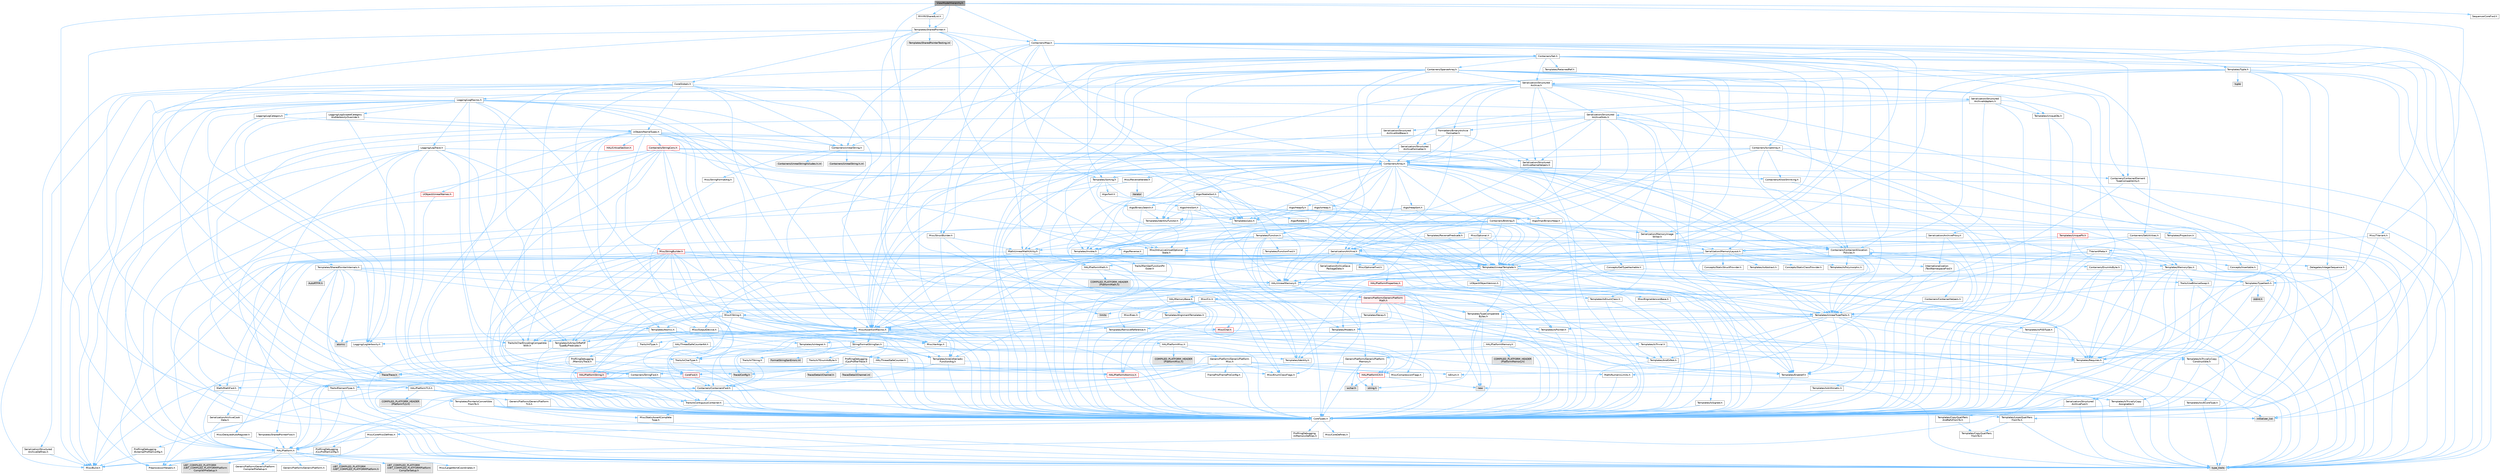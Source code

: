 digraph "ViewModelHierarchy.h"
{
 // INTERACTIVE_SVG=YES
 // LATEX_PDF_SIZE
  bgcolor="transparent";
  edge [fontname=Helvetica,fontsize=10,labelfontname=Helvetica,labelfontsize=10];
  node [fontname=Helvetica,fontsize=10,shape=box,height=0.2,width=0.4];
  Node1 [id="Node000001",label="ViewModelHierarchy.h",height=0.2,width=0.4,color="gray40", fillcolor="grey60", style="filled", fontcolor="black",tooltip=" "];
  Node1 -> Node2 [id="edge1_Node000001_Node000002",color="steelblue1",style="solid",tooltip=" "];
  Node2 [id="Node000002",label="Containers/Map.h",height=0.2,width=0.4,color="grey40", fillcolor="white", style="filled",URL="$df/d79/Map_8h.html",tooltip=" "];
  Node2 -> Node3 [id="edge2_Node000002_Node000003",color="steelblue1",style="solid",tooltip=" "];
  Node3 [id="Node000003",label="CoreTypes.h",height=0.2,width=0.4,color="grey40", fillcolor="white", style="filled",URL="$dc/dec/CoreTypes_8h.html",tooltip=" "];
  Node3 -> Node4 [id="edge3_Node000003_Node000004",color="steelblue1",style="solid",tooltip=" "];
  Node4 [id="Node000004",label="HAL/Platform.h",height=0.2,width=0.4,color="grey40", fillcolor="white", style="filled",URL="$d9/dd0/Platform_8h.html",tooltip=" "];
  Node4 -> Node5 [id="edge4_Node000004_Node000005",color="steelblue1",style="solid",tooltip=" "];
  Node5 [id="Node000005",label="Misc/Build.h",height=0.2,width=0.4,color="grey40", fillcolor="white", style="filled",URL="$d3/dbb/Build_8h.html",tooltip=" "];
  Node4 -> Node6 [id="edge5_Node000004_Node000006",color="steelblue1",style="solid",tooltip=" "];
  Node6 [id="Node000006",label="Misc/LargeWorldCoordinates.h",height=0.2,width=0.4,color="grey40", fillcolor="white", style="filled",URL="$d2/dcb/LargeWorldCoordinates_8h.html",tooltip=" "];
  Node4 -> Node7 [id="edge6_Node000004_Node000007",color="steelblue1",style="solid",tooltip=" "];
  Node7 [id="Node000007",label="type_traits",height=0.2,width=0.4,color="grey60", fillcolor="#E0E0E0", style="filled",tooltip=" "];
  Node4 -> Node8 [id="edge7_Node000004_Node000008",color="steelblue1",style="solid",tooltip=" "];
  Node8 [id="Node000008",label="PreprocessorHelpers.h",height=0.2,width=0.4,color="grey40", fillcolor="white", style="filled",URL="$db/ddb/PreprocessorHelpers_8h.html",tooltip=" "];
  Node4 -> Node9 [id="edge8_Node000004_Node000009",color="steelblue1",style="solid",tooltip=" "];
  Node9 [id="Node000009",label="UBT_COMPILED_PLATFORM\l/UBT_COMPILED_PLATFORMPlatform\lCompilerPreSetup.h",height=0.2,width=0.4,color="grey60", fillcolor="#E0E0E0", style="filled",tooltip=" "];
  Node4 -> Node10 [id="edge9_Node000004_Node000010",color="steelblue1",style="solid",tooltip=" "];
  Node10 [id="Node000010",label="GenericPlatform/GenericPlatform\lCompilerPreSetup.h",height=0.2,width=0.4,color="grey40", fillcolor="white", style="filled",URL="$d9/dc8/GenericPlatformCompilerPreSetup_8h.html",tooltip=" "];
  Node4 -> Node11 [id="edge10_Node000004_Node000011",color="steelblue1",style="solid",tooltip=" "];
  Node11 [id="Node000011",label="GenericPlatform/GenericPlatform.h",height=0.2,width=0.4,color="grey40", fillcolor="white", style="filled",URL="$d6/d84/GenericPlatform_8h.html",tooltip=" "];
  Node4 -> Node12 [id="edge11_Node000004_Node000012",color="steelblue1",style="solid",tooltip=" "];
  Node12 [id="Node000012",label="UBT_COMPILED_PLATFORM\l/UBT_COMPILED_PLATFORMPlatform.h",height=0.2,width=0.4,color="grey60", fillcolor="#E0E0E0", style="filled",tooltip=" "];
  Node4 -> Node13 [id="edge12_Node000004_Node000013",color="steelblue1",style="solid",tooltip=" "];
  Node13 [id="Node000013",label="UBT_COMPILED_PLATFORM\l/UBT_COMPILED_PLATFORMPlatform\lCompilerSetup.h",height=0.2,width=0.4,color="grey60", fillcolor="#E0E0E0", style="filled",tooltip=" "];
  Node3 -> Node14 [id="edge13_Node000003_Node000014",color="steelblue1",style="solid",tooltip=" "];
  Node14 [id="Node000014",label="ProfilingDebugging\l/UMemoryDefines.h",height=0.2,width=0.4,color="grey40", fillcolor="white", style="filled",URL="$d2/da2/UMemoryDefines_8h.html",tooltip=" "];
  Node3 -> Node15 [id="edge14_Node000003_Node000015",color="steelblue1",style="solid",tooltip=" "];
  Node15 [id="Node000015",label="Misc/CoreMiscDefines.h",height=0.2,width=0.4,color="grey40", fillcolor="white", style="filled",URL="$da/d38/CoreMiscDefines_8h.html",tooltip=" "];
  Node15 -> Node4 [id="edge15_Node000015_Node000004",color="steelblue1",style="solid",tooltip=" "];
  Node15 -> Node8 [id="edge16_Node000015_Node000008",color="steelblue1",style="solid",tooltip=" "];
  Node3 -> Node16 [id="edge17_Node000003_Node000016",color="steelblue1",style="solid",tooltip=" "];
  Node16 [id="Node000016",label="Misc/CoreDefines.h",height=0.2,width=0.4,color="grey40", fillcolor="white", style="filled",URL="$d3/dd2/CoreDefines_8h.html",tooltip=" "];
  Node2 -> Node17 [id="edge18_Node000002_Node000017",color="steelblue1",style="solid",tooltip=" "];
  Node17 [id="Node000017",label="Algo/Reverse.h",height=0.2,width=0.4,color="grey40", fillcolor="white", style="filled",URL="$d5/d93/Reverse_8h.html",tooltip=" "];
  Node17 -> Node3 [id="edge19_Node000017_Node000003",color="steelblue1",style="solid",tooltip=" "];
  Node17 -> Node18 [id="edge20_Node000017_Node000018",color="steelblue1",style="solid",tooltip=" "];
  Node18 [id="Node000018",label="Templates/UnrealTemplate.h",height=0.2,width=0.4,color="grey40", fillcolor="white", style="filled",URL="$d4/d24/UnrealTemplate_8h.html",tooltip=" "];
  Node18 -> Node3 [id="edge21_Node000018_Node000003",color="steelblue1",style="solid",tooltip=" "];
  Node18 -> Node19 [id="edge22_Node000018_Node000019",color="steelblue1",style="solid",tooltip=" "];
  Node19 [id="Node000019",label="Templates/IsPointer.h",height=0.2,width=0.4,color="grey40", fillcolor="white", style="filled",URL="$d7/d05/IsPointer_8h.html",tooltip=" "];
  Node19 -> Node3 [id="edge23_Node000019_Node000003",color="steelblue1",style="solid",tooltip=" "];
  Node18 -> Node20 [id="edge24_Node000018_Node000020",color="steelblue1",style="solid",tooltip=" "];
  Node20 [id="Node000020",label="HAL/UnrealMemory.h",height=0.2,width=0.4,color="grey40", fillcolor="white", style="filled",URL="$d9/d96/UnrealMemory_8h.html",tooltip=" "];
  Node20 -> Node3 [id="edge25_Node000020_Node000003",color="steelblue1",style="solid",tooltip=" "];
  Node20 -> Node21 [id="edge26_Node000020_Node000021",color="steelblue1",style="solid",tooltip=" "];
  Node21 [id="Node000021",label="GenericPlatform/GenericPlatform\lMemory.h",height=0.2,width=0.4,color="grey40", fillcolor="white", style="filled",URL="$dd/d22/GenericPlatformMemory_8h.html",tooltip=" "];
  Node21 -> Node22 [id="edge27_Node000021_Node000022",color="steelblue1",style="solid",tooltip=" "];
  Node22 [id="Node000022",label="CoreFwd.h",height=0.2,width=0.4,color="red", fillcolor="#FFF0F0", style="filled",URL="$d1/d1e/CoreFwd_8h.html",tooltip=" "];
  Node22 -> Node3 [id="edge28_Node000022_Node000003",color="steelblue1",style="solid",tooltip=" "];
  Node22 -> Node23 [id="edge29_Node000022_Node000023",color="steelblue1",style="solid",tooltip=" "];
  Node23 [id="Node000023",label="Containers/ContainersFwd.h",height=0.2,width=0.4,color="grey40", fillcolor="white", style="filled",URL="$d4/d0a/ContainersFwd_8h.html",tooltip=" "];
  Node23 -> Node4 [id="edge30_Node000023_Node000004",color="steelblue1",style="solid",tooltip=" "];
  Node23 -> Node3 [id="edge31_Node000023_Node000003",color="steelblue1",style="solid",tooltip=" "];
  Node23 -> Node24 [id="edge32_Node000023_Node000024",color="steelblue1",style="solid",tooltip=" "];
  Node24 [id="Node000024",label="Traits/IsContiguousContainer.h",height=0.2,width=0.4,color="grey40", fillcolor="white", style="filled",URL="$d5/d3c/IsContiguousContainer_8h.html",tooltip=" "];
  Node24 -> Node3 [id="edge33_Node000024_Node000003",color="steelblue1",style="solid",tooltip=" "];
  Node24 -> Node25 [id="edge34_Node000024_Node000025",color="steelblue1",style="solid",tooltip=" "];
  Node25 [id="Node000025",label="Misc/StaticAssertComplete\lType.h",height=0.2,width=0.4,color="grey40", fillcolor="white", style="filled",URL="$d5/d4e/StaticAssertCompleteType_8h.html",tooltip=" "];
  Node24 -> Node26 [id="edge35_Node000024_Node000026",color="steelblue1",style="solid",tooltip=" "];
  Node26 [id="Node000026",label="initializer_list",height=0.2,width=0.4,color="grey60", fillcolor="#E0E0E0", style="filled",tooltip=" "];
  Node22 -> Node27 [id="edge36_Node000022_Node000027",color="steelblue1",style="solid",tooltip=" "];
  Node27 [id="Node000027",label="Math/MathFwd.h",height=0.2,width=0.4,color="grey40", fillcolor="white", style="filled",URL="$d2/d10/MathFwd_8h.html",tooltip=" "];
  Node27 -> Node4 [id="edge37_Node000027_Node000004",color="steelblue1",style="solid",tooltip=" "];
  Node21 -> Node3 [id="edge38_Node000021_Node000003",color="steelblue1",style="solid",tooltip=" "];
  Node21 -> Node29 [id="edge39_Node000021_Node000029",color="steelblue1",style="solid",tooltip=" "];
  Node29 [id="Node000029",label="HAL/PlatformString.h",height=0.2,width=0.4,color="red", fillcolor="#FFF0F0", style="filled",URL="$db/db5/PlatformString_8h.html",tooltip=" "];
  Node29 -> Node3 [id="edge40_Node000029_Node000003",color="steelblue1",style="solid",tooltip=" "];
  Node21 -> Node31 [id="edge41_Node000021_Node000031",color="steelblue1",style="solid",tooltip=" "];
  Node31 [id="Node000031",label="string.h",height=0.2,width=0.4,color="grey60", fillcolor="#E0E0E0", style="filled",tooltip=" "];
  Node21 -> Node32 [id="edge42_Node000021_Node000032",color="steelblue1",style="solid",tooltip=" "];
  Node32 [id="Node000032",label="wchar.h",height=0.2,width=0.4,color="grey60", fillcolor="#E0E0E0", style="filled",tooltip=" "];
  Node20 -> Node33 [id="edge43_Node000020_Node000033",color="steelblue1",style="solid",tooltip=" "];
  Node33 [id="Node000033",label="HAL/MemoryBase.h",height=0.2,width=0.4,color="grey40", fillcolor="white", style="filled",URL="$d6/d9f/MemoryBase_8h.html",tooltip=" "];
  Node33 -> Node3 [id="edge44_Node000033_Node000003",color="steelblue1",style="solid",tooltip=" "];
  Node33 -> Node34 [id="edge45_Node000033_Node000034",color="steelblue1",style="solid",tooltip=" "];
  Node34 [id="Node000034",label="HAL/PlatformAtomics.h",height=0.2,width=0.4,color="red", fillcolor="#FFF0F0", style="filled",URL="$d3/d36/PlatformAtomics_8h.html",tooltip=" "];
  Node34 -> Node3 [id="edge46_Node000034_Node000003",color="steelblue1",style="solid",tooltip=" "];
  Node33 -> Node37 [id="edge47_Node000033_Node000037",color="steelblue1",style="solid",tooltip=" "];
  Node37 [id="Node000037",label="HAL/PlatformCrt.h",height=0.2,width=0.4,color="red", fillcolor="#FFF0F0", style="filled",URL="$d8/d75/PlatformCrt_8h.html",tooltip=" "];
  Node37 -> Node38 [id="edge48_Node000037_Node000038",color="steelblue1",style="solid",tooltip=" "];
  Node38 [id="Node000038",label="new",height=0.2,width=0.4,color="grey60", fillcolor="#E0E0E0", style="filled",tooltip=" "];
  Node37 -> Node32 [id="edge49_Node000037_Node000032",color="steelblue1",style="solid",tooltip=" "];
  Node37 -> Node31 [id="edge50_Node000037_Node000031",color="steelblue1",style="solid",tooltip=" "];
  Node33 -> Node45 [id="edge51_Node000033_Node000045",color="steelblue1",style="solid",tooltip=" "];
  Node45 [id="Node000045",label="Misc/Exec.h",height=0.2,width=0.4,color="grey40", fillcolor="white", style="filled",URL="$de/ddb/Exec_8h.html",tooltip=" "];
  Node45 -> Node3 [id="edge52_Node000045_Node000003",color="steelblue1",style="solid",tooltip=" "];
  Node45 -> Node46 [id="edge53_Node000045_Node000046",color="steelblue1",style="solid",tooltip=" "];
  Node46 [id="Node000046",label="Misc/AssertionMacros.h",height=0.2,width=0.4,color="grey40", fillcolor="white", style="filled",URL="$d0/dfa/AssertionMacros_8h.html",tooltip=" "];
  Node46 -> Node3 [id="edge54_Node000046_Node000003",color="steelblue1",style="solid",tooltip=" "];
  Node46 -> Node4 [id="edge55_Node000046_Node000004",color="steelblue1",style="solid",tooltip=" "];
  Node46 -> Node47 [id="edge56_Node000046_Node000047",color="steelblue1",style="solid",tooltip=" "];
  Node47 [id="Node000047",label="HAL/PlatformMisc.h",height=0.2,width=0.4,color="grey40", fillcolor="white", style="filled",URL="$d0/df5/PlatformMisc_8h.html",tooltip=" "];
  Node47 -> Node3 [id="edge57_Node000047_Node000003",color="steelblue1",style="solid",tooltip=" "];
  Node47 -> Node48 [id="edge58_Node000047_Node000048",color="steelblue1",style="solid",tooltip=" "];
  Node48 [id="Node000048",label="GenericPlatform/GenericPlatform\lMisc.h",height=0.2,width=0.4,color="grey40", fillcolor="white", style="filled",URL="$db/d9a/GenericPlatformMisc_8h.html",tooltip=" "];
  Node48 -> Node49 [id="edge59_Node000048_Node000049",color="steelblue1",style="solid",tooltip=" "];
  Node49 [id="Node000049",label="Containers/StringFwd.h",height=0.2,width=0.4,color="grey40", fillcolor="white", style="filled",URL="$df/d37/StringFwd_8h.html",tooltip=" "];
  Node49 -> Node3 [id="edge60_Node000049_Node000003",color="steelblue1",style="solid",tooltip=" "];
  Node49 -> Node50 [id="edge61_Node000049_Node000050",color="steelblue1",style="solid",tooltip=" "];
  Node50 [id="Node000050",label="Traits/ElementType.h",height=0.2,width=0.4,color="grey40", fillcolor="white", style="filled",URL="$d5/d4f/ElementType_8h.html",tooltip=" "];
  Node50 -> Node4 [id="edge62_Node000050_Node000004",color="steelblue1",style="solid",tooltip=" "];
  Node50 -> Node26 [id="edge63_Node000050_Node000026",color="steelblue1",style="solid",tooltip=" "];
  Node50 -> Node7 [id="edge64_Node000050_Node000007",color="steelblue1",style="solid",tooltip=" "];
  Node49 -> Node24 [id="edge65_Node000049_Node000024",color="steelblue1",style="solid",tooltip=" "];
  Node48 -> Node22 [id="edge66_Node000048_Node000022",color="steelblue1",style="solid",tooltip=" "];
  Node48 -> Node3 [id="edge67_Node000048_Node000003",color="steelblue1",style="solid",tooltip=" "];
  Node48 -> Node51 [id="edge68_Node000048_Node000051",color="steelblue1",style="solid",tooltip=" "];
  Node51 [id="Node000051",label="FramePro/FrameProConfig.h",height=0.2,width=0.4,color="grey40", fillcolor="white", style="filled",URL="$d7/d90/FrameProConfig_8h.html",tooltip=" "];
  Node48 -> Node37 [id="edge69_Node000048_Node000037",color="steelblue1",style="solid",tooltip=" "];
  Node48 -> Node52 [id="edge70_Node000048_Node000052",color="steelblue1",style="solid",tooltip=" "];
  Node52 [id="Node000052",label="Math/NumericLimits.h",height=0.2,width=0.4,color="grey40", fillcolor="white", style="filled",URL="$df/d1b/NumericLimits_8h.html",tooltip=" "];
  Node52 -> Node3 [id="edge71_Node000052_Node000003",color="steelblue1",style="solid",tooltip=" "];
  Node48 -> Node53 [id="edge72_Node000048_Node000053",color="steelblue1",style="solid",tooltip=" "];
  Node53 [id="Node000053",label="Misc/CompressionFlags.h",height=0.2,width=0.4,color="grey40", fillcolor="white", style="filled",URL="$d9/d76/CompressionFlags_8h.html",tooltip=" "];
  Node48 -> Node54 [id="edge73_Node000048_Node000054",color="steelblue1",style="solid",tooltip=" "];
  Node54 [id="Node000054",label="Misc/EnumClassFlags.h",height=0.2,width=0.4,color="grey40", fillcolor="white", style="filled",URL="$d8/de7/EnumClassFlags_8h.html",tooltip=" "];
  Node48 -> Node55 [id="edge74_Node000048_Node000055",color="steelblue1",style="solid",tooltip=" "];
  Node55 [id="Node000055",label="ProfilingDebugging\l/CsvProfilerConfig.h",height=0.2,width=0.4,color="grey40", fillcolor="white", style="filled",URL="$d3/d88/CsvProfilerConfig_8h.html",tooltip=" "];
  Node55 -> Node5 [id="edge75_Node000055_Node000005",color="steelblue1",style="solid",tooltip=" "];
  Node48 -> Node56 [id="edge76_Node000048_Node000056",color="steelblue1",style="solid",tooltip=" "];
  Node56 [id="Node000056",label="ProfilingDebugging\l/ExternalProfilerConfig.h",height=0.2,width=0.4,color="grey40", fillcolor="white", style="filled",URL="$d3/dbb/ExternalProfilerConfig_8h.html",tooltip=" "];
  Node56 -> Node5 [id="edge77_Node000056_Node000005",color="steelblue1",style="solid",tooltip=" "];
  Node47 -> Node57 [id="edge78_Node000047_Node000057",color="steelblue1",style="solid",tooltip=" "];
  Node57 [id="Node000057",label="COMPILED_PLATFORM_HEADER\l(PlatformMisc.h)",height=0.2,width=0.4,color="grey60", fillcolor="#E0E0E0", style="filled",tooltip=" "];
  Node47 -> Node58 [id="edge79_Node000047_Node000058",color="steelblue1",style="solid",tooltip=" "];
  Node58 [id="Node000058",label="ProfilingDebugging\l/CpuProfilerTrace.h",height=0.2,width=0.4,color="grey40", fillcolor="white", style="filled",URL="$da/dcb/CpuProfilerTrace_8h.html",tooltip=" "];
  Node58 -> Node3 [id="edge80_Node000058_Node000003",color="steelblue1",style="solid",tooltip=" "];
  Node58 -> Node23 [id="edge81_Node000058_Node000023",color="steelblue1",style="solid",tooltip=" "];
  Node58 -> Node34 [id="edge82_Node000058_Node000034",color="steelblue1",style="solid",tooltip=" "];
  Node58 -> Node8 [id="edge83_Node000058_Node000008",color="steelblue1",style="solid",tooltip=" "];
  Node58 -> Node5 [id="edge84_Node000058_Node000005",color="steelblue1",style="solid",tooltip=" "];
  Node58 -> Node59 [id="edge85_Node000058_Node000059",color="steelblue1",style="solid",tooltip=" "];
  Node59 [id="Node000059",label="Trace/Config.h",height=0.2,width=0.4,color="grey60", fillcolor="#E0E0E0", style="filled",tooltip=" "];
  Node58 -> Node60 [id="edge86_Node000058_Node000060",color="steelblue1",style="solid",tooltip=" "];
  Node60 [id="Node000060",label="Trace/Detail/Channel.h",height=0.2,width=0.4,color="grey60", fillcolor="#E0E0E0", style="filled",tooltip=" "];
  Node58 -> Node61 [id="edge87_Node000058_Node000061",color="steelblue1",style="solid",tooltip=" "];
  Node61 [id="Node000061",label="Trace/Detail/Channel.inl",height=0.2,width=0.4,color="grey60", fillcolor="#E0E0E0", style="filled",tooltip=" "];
  Node58 -> Node62 [id="edge88_Node000058_Node000062",color="steelblue1",style="solid",tooltip=" "];
  Node62 [id="Node000062",label="Trace/Trace.h",height=0.2,width=0.4,color="grey60", fillcolor="#E0E0E0", style="filled",tooltip=" "];
  Node46 -> Node8 [id="edge89_Node000046_Node000008",color="steelblue1",style="solid",tooltip=" "];
  Node46 -> Node63 [id="edge90_Node000046_Node000063",color="steelblue1",style="solid",tooltip=" "];
  Node63 [id="Node000063",label="Templates/EnableIf.h",height=0.2,width=0.4,color="grey40", fillcolor="white", style="filled",URL="$d7/d60/EnableIf_8h.html",tooltip=" "];
  Node63 -> Node3 [id="edge91_Node000063_Node000003",color="steelblue1",style="solid",tooltip=" "];
  Node46 -> Node64 [id="edge92_Node000046_Node000064",color="steelblue1",style="solid",tooltip=" "];
  Node64 [id="Node000064",label="Templates/IsArrayOrRefOf\lTypeByPredicate.h",height=0.2,width=0.4,color="grey40", fillcolor="white", style="filled",URL="$d6/da1/IsArrayOrRefOfTypeByPredicate_8h.html",tooltip=" "];
  Node64 -> Node3 [id="edge93_Node000064_Node000003",color="steelblue1",style="solid",tooltip=" "];
  Node46 -> Node65 [id="edge94_Node000046_Node000065",color="steelblue1",style="solid",tooltip=" "];
  Node65 [id="Node000065",label="Templates/IsValidVariadic\lFunctionArg.h",height=0.2,width=0.4,color="grey40", fillcolor="white", style="filled",URL="$d0/dc8/IsValidVariadicFunctionArg_8h.html",tooltip=" "];
  Node65 -> Node3 [id="edge95_Node000065_Node000003",color="steelblue1",style="solid",tooltip=" "];
  Node65 -> Node66 [id="edge96_Node000065_Node000066",color="steelblue1",style="solid",tooltip=" "];
  Node66 [id="Node000066",label="IsEnum.h",height=0.2,width=0.4,color="grey40", fillcolor="white", style="filled",URL="$d4/de5/IsEnum_8h.html",tooltip=" "];
  Node65 -> Node7 [id="edge97_Node000065_Node000007",color="steelblue1",style="solid",tooltip=" "];
  Node46 -> Node67 [id="edge98_Node000046_Node000067",color="steelblue1",style="solid",tooltip=" "];
  Node67 [id="Node000067",label="Traits/IsCharEncodingCompatible\lWith.h",height=0.2,width=0.4,color="grey40", fillcolor="white", style="filled",URL="$df/dd1/IsCharEncodingCompatibleWith_8h.html",tooltip=" "];
  Node67 -> Node7 [id="edge99_Node000067_Node000007",color="steelblue1",style="solid",tooltip=" "];
  Node67 -> Node68 [id="edge100_Node000067_Node000068",color="steelblue1",style="solid",tooltip=" "];
  Node68 [id="Node000068",label="Traits/IsCharType.h",height=0.2,width=0.4,color="grey40", fillcolor="white", style="filled",URL="$db/d51/IsCharType_8h.html",tooltip=" "];
  Node68 -> Node3 [id="edge101_Node000068_Node000003",color="steelblue1",style="solid",tooltip=" "];
  Node46 -> Node69 [id="edge102_Node000046_Node000069",color="steelblue1",style="solid",tooltip=" "];
  Node69 [id="Node000069",label="Misc/VarArgs.h",height=0.2,width=0.4,color="grey40", fillcolor="white", style="filled",URL="$d5/d6f/VarArgs_8h.html",tooltip=" "];
  Node69 -> Node3 [id="edge103_Node000069_Node000003",color="steelblue1",style="solid",tooltip=" "];
  Node46 -> Node70 [id="edge104_Node000046_Node000070",color="steelblue1",style="solid",tooltip=" "];
  Node70 [id="Node000070",label="String/FormatStringSan.h",height=0.2,width=0.4,color="grey40", fillcolor="white", style="filled",URL="$d3/d8b/FormatStringSan_8h.html",tooltip=" "];
  Node70 -> Node7 [id="edge105_Node000070_Node000007",color="steelblue1",style="solid",tooltip=" "];
  Node70 -> Node3 [id="edge106_Node000070_Node000003",color="steelblue1",style="solid",tooltip=" "];
  Node70 -> Node71 [id="edge107_Node000070_Node000071",color="steelblue1",style="solid",tooltip=" "];
  Node71 [id="Node000071",label="Templates/Requires.h",height=0.2,width=0.4,color="grey40", fillcolor="white", style="filled",URL="$dc/d96/Requires_8h.html",tooltip=" "];
  Node71 -> Node63 [id="edge108_Node000071_Node000063",color="steelblue1",style="solid",tooltip=" "];
  Node71 -> Node7 [id="edge109_Node000071_Node000007",color="steelblue1",style="solid",tooltip=" "];
  Node70 -> Node72 [id="edge110_Node000070_Node000072",color="steelblue1",style="solid",tooltip=" "];
  Node72 [id="Node000072",label="Templates/Identity.h",height=0.2,width=0.4,color="grey40", fillcolor="white", style="filled",URL="$d0/dd5/Identity_8h.html",tooltip=" "];
  Node70 -> Node65 [id="edge111_Node000070_Node000065",color="steelblue1",style="solid",tooltip=" "];
  Node70 -> Node68 [id="edge112_Node000070_Node000068",color="steelblue1",style="solid",tooltip=" "];
  Node70 -> Node73 [id="edge113_Node000070_Node000073",color="steelblue1",style="solid",tooltip=" "];
  Node73 [id="Node000073",label="Traits/IsTEnumAsByte.h",height=0.2,width=0.4,color="grey40", fillcolor="white", style="filled",URL="$d1/de6/IsTEnumAsByte_8h.html",tooltip=" "];
  Node70 -> Node74 [id="edge114_Node000070_Node000074",color="steelblue1",style="solid",tooltip=" "];
  Node74 [id="Node000074",label="Traits/IsTString.h",height=0.2,width=0.4,color="grey40", fillcolor="white", style="filled",URL="$d0/df8/IsTString_8h.html",tooltip=" "];
  Node74 -> Node23 [id="edge115_Node000074_Node000023",color="steelblue1",style="solid",tooltip=" "];
  Node70 -> Node23 [id="edge116_Node000070_Node000023",color="steelblue1",style="solid",tooltip=" "];
  Node70 -> Node75 [id="edge117_Node000070_Node000075",color="steelblue1",style="solid",tooltip=" "];
  Node75 [id="Node000075",label="FormatStringSanErrors.inl",height=0.2,width=0.4,color="grey60", fillcolor="#E0E0E0", style="filled",tooltip=" "];
  Node46 -> Node76 [id="edge118_Node000046_Node000076",color="steelblue1",style="solid",tooltip=" "];
  Node76 [id="Node000076",label="atomic",height=0.2,width=0.4,color="grey60", fillcolor="#E0E0E0", style="filled",tooltip=" "];
  Node33 -> Node77 [id="edge119_Node000033_Node000077",color="steelblue1",style="solid",tooltip=" "];
  Node77 [id="Node000077",label="Misc/OutputDevice.h",height=0.2,width=0.4,color="grey40", fillcolor="white", style="filled",URL="$d7/d32/OutputDevice_8h.html",tooltip=" "];
  Node77 -> Node22 [id="edge120_Node000077_Node000022",color="steelblue1",style="solid",tooltip=" "];
  Node77 -> Node3 [id="edge121_Node000077_Node000003",color="steelblue1",style="solid",tooltip=" "];
  Node77 -> Node78 [id="edge122_Node000077_Node000078",color="steelblue1",style="solid",tooltip=" "];
  Node78 [id="Node000078",label="Logging/LogVerbosity.h",height=0.2,width=0.4,color="grey40", fillcolor="white", style="filled",URL="$d2/d8f/LogVerbosity_8h.html",tooltip=" "];
  Node78 -> Node3 [id="edge123_Node000078_Node000003",color="steelblue1",style="solid",tooltip=" "];
  Node77 -> Node69 [id="edge124_Node000077_Node000069",color="steelblue1",style="solid",tooltip=" "];
  Node77 -> Node64 [id="edge125_Node000077_Node000064",color="steelblue1",style="solid",tooltip=" "];
  Node77 -> Node65 [id="edge126_Node000077_Node000065",color="steelblue1",style="solid",tooltip=" "];
  Node77 -> Node67 [id="edge127_Node000077_Node000067",color="steelblue1",style="solid",tooltip=" "];
  Node33 -> Node79 [id="edge128_Node000033_Node000079",color="steelblue1",style="solid",tooltip=" "];
  Node79 [id="Node000079",label="Templates/Atomic.h",height=0.2,width=0.4,color="grey40", fillcolor="white", style="filled",URL="$d3/d91/Atomic_8h.html",tooltip=" "];
  Node79 -> Node80 [id="edge129_Node000079_Node000080",color="steelblue1",style="solid",tooltip=" "];
  Node80 [id="Node000080",label="HAL/ThreadSafeCounter.h",height=0.2,width=0.4,color="grey40", fillcolor="white", style="filled",URL="$dc/dc9/ThreadSafeCounter_8h.html",tooltip=" "];
  Node80 -> Node3 [id="edge130_Node000080_Node000003",color="steelblue1",style="solid",tooltip=" "];
  Node80 -> Node34 [id="edge131_Node000080_Node000034",color="steelblue1",style="solid",tooltip=" "];
  Node79 -> Node81 [id="edge132_Node000079_Node000081",color="steelblue1",style="solid",tooltip=" "];
  Node81 [id="Node000081",label="HAL/ThreadSafeCounter64.h",height=0.2,width=0.4,color="grey40", fillcolor="white", style="filled",URL="$d0/d12/ThreadSafeCounter64_8h.html",tooltip=" "];
  Node81 -> Node3 [id="edge133_Node000081_Node000003",color="steelblue1",style="solid",tooltip=" "];
  Node81 -> Node80 [id="edge134_Node000081_Node000080",color="steelblue1",style="solid",tooltip=" "];
  Node79 -> Node82 [id="edge135_Node000079_Node000082",color="steelblue1",style="solid",tooltip=" "];
  Node82 [id="Node000082",label="Templates/IsIntegral.h",height=0.2,width=0.4,color="grey40", fillcolor="white", style="filled",URL="$da/d64/IsIntegral_8h.html",tooltip=" "];
  Node82 -> Node3 [id="edge136_Node000082_Node000003",color="steelblue1",style="solid",tooltip=" "];
  Node79 -> Node83 [id="edge137_Node000079_Node000083",color="steelblue1",style="solid",tooltip=" "];
  Node83 [id="Node000083",label="Templates/IsTrivial.h",height=0.2,width=0.4,color="grey40", fillcolor="white", style="filled",URL="$da/d4c/IsTrivial_8h.html",tooltip=" "];
  Node83 -> Node84 [id="edge138_Node000083_Node000084",color="steelblue1",style="solid",tooltip=" "];
  Node84 [id="Node000084",label="Templates/AndOrNot.h",height=0.2,width=0.4,color="grey40", fillcolor="white", style="filled",URL="$db/d0a/AndOrNot_8h.html",tooltip=" "];
  Node84 -> Node3 [id="edge139_Node000084_Node000003",color="steelblue1",style="solid",tooltip=" "];
  Node83 -> Node85 [id="edge140_Node000083_Node000085",color="steelblue1",style="solid",tooltip=" "];
  Node85 [id="Node000085",label="Templates/IsTriviallyCopy\lConstructible.h",height=0.2,width=0.4,color="grey40", fillcolor="white", style="filled",URL="$d3/d78/IsTriviallyCopyConstructible_8h.html",tooltip=" "];
  Node85 -> Node3 [id="edge141_Node000085_Node000003",color="steelblue1",style="solid",tooltip=" "];
  Node85 -> Node7 [id="edge142_Node000085_Node000007",color="steelblue1",style="solid",tooltip=" "];
  Node83 -> Node86 [id="edge143_Node000083_Node000086",color="steelblue1",style="solid",tooltip=" "];
  Node86 [id="Node000086",label="Templates/IsTriviallyCopy\lAssignable.h",height=0.2,width=0.4,color="grey40", fillcolor="white", style="filled",URL="$d2/df2/IsTriviallyCopyAssignable_8h.html",tooltip=" "];
  Node86 -> Node3 [id="edge144_Node000086_Node000003",color="steelblue1",style="solid",tooltip=" "];
  Node86 -> Node7 [id="edge145_Node000086_Node000007",color="steelblue1",style="solid",tooltip=" "];
  Node83 -> Node7 [id="edge146_Node000083_Node000007",color="steelblue1",style="solid",tooltip=" "];
  Node79 -> Node87 [id="edge147_Node000079_Node000087",color="steelblue1",style="solid",tooltip=" "];
  Node87 [id="Node000087",label="Traits/IntType.h",height=0.2,width=0.4,color="grey40", fillcolor="white", style="filled",URL="$d7/deb/IntType_8h.html",tooltip=" "];
  Node87 -> Node4 [id="edge148_Node000087_Node000004",color="steelblue1",style="solid",tooltip=" "];
  Node79 -> Node76 [id="edge149_Node000079_Node000076",color="steelblue1",style="solid",tooltip=" "];
  Node20 -> Node88 [id="edge150_Node000020_Node000088",color="steelblue1",style="solid",tooltip=" "];
  Node88 [id="Node000088",label="HAL/PlatformMemory.h",height=0.2,width=0.4,color="grey40", fillcolor="white", style="filled",URL="$de/d68/PlatformMemory_8h.html",tooltip=" "];
  Node88 -> Node3 [id="edge151_Node000088_Node000003",color="steelblue1",style="solid",tooltip=" "];
  Node88 -> Node21 [id="edge152_Node000088_Node000021",color="steelblue1",style="solid",tooltip=" "];
  Node88 -> Node89 [id="edge153_Node000088_Node000089",color="steelblue1",style="solid",tooltip=" "];
  Node89 [id="Node000089",label="COMPILED_PLATFORM_HEADER\l(PlatformMemory.h)",height=0.2,width=0.4,color="grey60", fillcolor="#E0E0E0", style="filled",tooltip=" "];
  Node20 -> Node90 [id="edge154_Node000020_Node000090",color="steelblue1",style="solid",tooltip=" "];
  Node90 [id="Node000090",label="ProfilingDebugging\l/MemoryTrace.h",height=0.2,width=0.4,color="grey40", fillcolor="white", style="filled",URL="$da/dd7/MemoryTrace_8h.html",tooltip=" "];
  Node90 -> Node4 [id="edge155_Node000090_Node000004",color="steelblue1",style="solid",tooltip=" "];
  Node90 -> Node54 [id="edge156_Node000090_Node000054",color="steelblue1",style="solid",tooltip=" "];
  Node90 -> Node59 [id="edge157_Node000090_Node000059",color="steelblue1",style="solid",tooltip=" "];
  Node90 -> Node62 [id="edge158_Node000090_Node000062",color="steelblue1",style="solid",tooltip=" "];
  Node20 -> Node19 [id="edge159_Node000020_Node000019",color="steelblue1",style="solid",tooltip=" "];
  Node18 -> Node91 [id="edge160_Node000018_Node000091",color="steelblue1",style="solid",tooltip=" "];
  Node91 [id="Node000091",label="Templates/CopyQualifiers\lAndRefsFromTo.h",height=0.2,width=0.4,color="grey40", fillcolor="white", style="filled",URL="$d3/db3/CopyQualifiersAndRefsFromTo_8h.html",tooltip=" "];
  Node91 -> Node92 [id="edge161_Node000091_Node000092",color="steelblue1",style="solid",tooltip=" "];
  Node92 [id="Node000092",label="Templates/CopyQualifiers\lFromTo.h",height=0.2,width=0.4,color="grey40", fillcolor="white", style="filled",URL="$d5/db4/CopyQualifiersFromTo_8h.html",tooltip=" "];
  Node18 -> Node93 [id="edge162_Node000018_Node000093",color="steelblue1",style="solid",tooltip=" "];
  Node93 [id="Node000093",label="Templates/UnrealTypeTraits.h",height=0.2,width=0.4,color="grey40", fillcolor="white", style="filled",URL="$d2/d2d/UnrealTypeTraits_8h.html",tooltip=" "];
  Node93 -> Node3 [id="edge163_Node000093_Node000003",color="steelblue1",style="solid",tooltip=" "];
  Node93 -> Node19 [id="edge164_Node000093_Node000019",color="steelblue1",style="solid",tooltip=" "];
  Node93 -> Node46 [id="edge165_Node000093_Node000046",color="steelblue1",style="solid",tooltip=" "];
  Node93 -> Node84 [id="edge166_Node000093_Node000084",color="steelblue1",style="solid",tooltip=" "];
  Node93 -> Node63 [id="edge167_Node000093_Node000063",color="steelblue1",style="solid",tooltip=" "];
  Node93 -> Node94 [id="edge168_Node000093_Node000094",color="steelblue1",style="solid",tooltip=" "];
  Node94 [id="Node000094",label="Templates/IsArithmetic.h",height=0.2,width=0.4,color="grey40", fillcolor="white", style="filled",URL="$d2/d5d/IsArithmetic_8h.html",tooltip=" "];
  Node94 -> Node3 [id="edge169_Node000094_Node000003",color="steelblue1",style="solid",tooltip=" "];
  Node93 -> Node66 [id="edge170_Node000093_Node000066",color="steelblue1",style="solid",tooltip=" "];
  Node93 -> Node95 [id="edge171_Node000093_Node000095",color="steelblue1",style="solid",tooltip=" "];
  Node95 [id="Node000095",label="Templates/Models.h",height=0.2,width=0.4,color="grey40", fillcolor="white", style="filled",URL="$d3/d0c/Models_8h.html",tooltip=" "];
  Node95 -> Node72 [id="edge172_Node000095_Node000072",color="steelblue1",style="solid",tooltip=" "];
  Node93 -> Node96 [id="edge173_Node000093_Node000096",color="steelblue1",style="solid",tooltip=" "];
  Node96 [id="Node000096",label="Templates/IsPODType.h",height=0.2,width=0.4,color="grey40", fillcolor="white", style="filled",URL="$d7/db1/IsPODType_8h.html",tooltip=" "];
  Node96 -> Node3 [id="edge174_Node000096_Node000003",color="steelblue1",style="solid",tooltip=" "];
  Node93 -> Node97 [id="edge175_Node000093_Node000097",color="steelblue1",style="solid",tooltip=" "];
  Node97 [id="Node000097",label="Templates/IsUECoreType.h",height=0.2,width=0.4,color="grey40", fillcolor="white", style="filled",URL="$d1/db8/IsUECoreType_8h.html",tooltip=" "];
  Node97 -> Node3 [id="edge176_Node000097_Node000003",color="steelblue1",style="solid",tooltip=" "];
  Node97 -> Node7 [id="edge177_Node000097_Node000007",color="steelblue1",style="solid",tooltip=" "];
  Node93 -> Node85 [id="edge178_Node000093_Node000085",color="steelblue1",style="solid",tooltip=" "];
  Node18 -> Node98 [id="edge179_Node000018_Node000098",color="steelblue1",style="solid",tooltip=" "];
  Node98 [id="Node000098",label="Templates/RemoveReference.h",height=0.2,width=0.4,color="grey40", fillcolor="white", style="filled",URL="$da/dbe/RemoveReference_8h.html",tooltip=" "];
  Node98 -> Node3 [id="edge180_Node000098_Node000003",color="steelblue1",style="solid",tooltip=" "];
  Node18 -> Node71 [id="edge181_Node000018_Node000071",color="steelblue1",style="solid",tooltip=" "];
  Node18 -> Node99 [id="edge182_Node000018_Node000099",color="steelblue1",style="solid",tooltip=" "];
  Node99 [id="Node000099",label="Templates/TypeCompatible\lBytes.h",height=0.2,width=0.4,color="grey40", fillcolor="white", style="filled",URL="$df/d0a/TypeCompatibleBytes_8h.html",tooltip=" "];
  Node99 -> Node3 [id="edge183_Node000099_Node000003",color="steelblue1",style="solid",tooltip=" "];
  Node99 -> Node31 [id="edge184_Node000099_Node000031",color="steelblue1",style="solid",tooltip=" "];
  Node99 -> Node38 [id="edge185_Node000099_Node000038",color="steelblue1",style="solid",tooltip=" "];
  Node99 -> Node7 [id="edge186_Node000099_Node000007",color="steelblue1",style="solid",tooltip=" "];
  Node18 -> Node72 [id="edge187_Node000018_Node000072",color="steelblue1",style="solid",tooltip=" "];
  Node18 -> Node24 [id="edge188_Node000018_Node000024",color="steelblue1",style="solid",tooltip=" "];
  Node18 -> Node100 [id="edge189_Node000018_Node000100",color="steelblue1",style="solid",tooltip=" "];
  Node100 [id="Node000100",label="Traits/UseBitwiseSwap.h",height=0.2,width=0.4,color="grey40", fillcolor="white", style="filled",URL="$db/df3/UseBitwiseSwap_8h.html",tooltip=" "];
  Node100 -> Node3 [id="edge190_Node000100_Node000003",color="steelblue1",style="solid",tooltip=" "];
  Node100 -> Node7 [id="edge191_Node000100_Node000007",color="steelblue1",style="solid",tooltip=" "];
  Node18 -> Node7 [id="edge192_Node000018_Node000007",color="steelblue1",style="solid",tooltip=" "];
  Node2 -> Node101 [id="edge193_Node000002_Node000101",color="steelblue1",style="solid",tooltip=" "];
  Node101 [id="Node000101",label="Containers/ContainerElement\lTypeCompatibility.h",height=0.2,width=0.4,color="grey40", fillcolor="white", style="filled",URL="$df/ddf/ContainerElementTypeCompatibility_8h.html",tooltip=" "];
  Node101 -> Node3 [id="edge194_Node000101_Node000003",color="steelblue1",style="solid",tooltip=" "];
  Node101 -> Node93 [id="edge195_Node000101_Node000093",color="steelblue1",style="solid",tooltip=" "];
  Node2 -> Node102 [id="edge196_Node000002_Node000102",color="steelblue1",style="solid",tooltip=" "];
  Node102 [id="Node000102",label="Containers/Set.h",height=0.2,width=0.4,color="grey40", fillcolor="white", style="filled",URL="$d4/d45/Set_8h.html",tooltip=" "];
  Node102 -> Node103 [id="edge197_Node000102_Node000103",color="steelblue1",style="solid",tooltip=" "];
  Node103 [id="Node000103",label="Containers/ContainerAllocation\lPolicies.h",height=0.2,width=0.4,color="grey40", fillcolor="white", style="filled",URL="$d7/dff/ContainerAllocationPolicies_8h.html",tooltip=" "];
  Node103 -> Node3 [id="edge198_Node000103_Node000003",color="steelblue1",style="solid",tooltip=" "];
  Node103 -> Node104 [id="edge199_Node000103_Node000104",color="steelblue1",style="solid",tooltip=" "];
  Node104 [id="Node000104",label="Containers/ContainerHelpers.h",height=0.2,width=0.4,color="grey40", fillcolor="white", style="filled",URL="$d7/d33/ContainerHelpers_8h.html",tooltip=" "];
  Node104 -> Node3 [id="edge200_Node000104_Node000003",color="steelblue1",style="solid",tooltip=" "];
  Node103 -> Node103 [id="edge201_Node000103_Node000103",color="steelblue1",style="solid",tooltip=" "];
  Node103 -> Node105 [id="edge202_Node000103_Node000105",color="steelblue1",style="solid",tooltip=" "];
  Node105 [id="Node000105",label="HAL/PlatformMath.h",height=0.2,width=0.4,color="grey40", fillcolor="white", style="filled",URL="$dc/d53/PlatformMath_8h.html",tooltip=" "];
  Node105 -> Node3 [id="edge203_Node000105_Node000003",color="steelblue1",style="solid",tooltip=" "];
  Node105 -> Node106 [id="edge204_Node000105_Node000106",color="steelblue1",style="solid",tooltip=" "];
  Node106 [id="Node000106",label="GenericPlatform/GenericPlatform\lMath.h",height=0.2,width=0.4,color="red", fillcolor="#FFF0F0", style="filled",URL="$d5/d79/GenericPlatformMath_8h.html",tooltip=" "];
  Node106 -> Node3 [id="edge205_Node000106_Node000003",color="steelblue1",style="solid",tooltip=" "];
  Node106 -> Node23 [id="edge206_Node000106_Node000023",color="steelblue1",style="solid",tooltip=" "];
  Node106 -> Node37 [id="edge207_Node000106_Node000037",color="steelblue1",style="solid",tooltip=" "];
  Node106 -> Node84 [id="edge208_Node000106_Node000084",color="steelblue1",style="solid",tooltip=" "];
  Node106 -> Node107 [id="edge209_Node000106_Node000107",color="steelblue1",style="solid",tooltip=" "];
  Node107 [id="Node000107",label="Templates/Decay.h",height=0.2,width=0.4,color="grey40", fillcolor="white", style="filled",URL="$dd/d0f/Decay_8h.html",tooltip=" "];
  Node107 -> Node3 [id="edge210_Node000107_Node000003",color="steelblue1",style="solid",tooltip=" "];
  Node107 -> Node98 [id="edge211_Node000107_Node000098",color="steelblue1",style="solid",tooltip=" "];
  Node107 -> Node7 [id="edge212_Node000107_Node000007",color="steelblue1",style="solid",tooltip=" "];
  Node106 -> Node93 [id="edge213_Node000106_Node000093",color="steelblue1",style="solid",tooltip=" "];
  Node106 -> Node71 [id="edge214_Node000106_Node000071",color="steelblue1",style="solid",tooltip=" "];
  Node106 -> Node99 [id="edge215_Node000106_Node000099",color="steelblue1",style="solid",tooltip=" "];
  Node106 -> Node111 [id="edge216_Node000106_Node000111",color="steelblue1",style="solid",tooltip=" "];
  Node111 [id="Node000111",label="limits",height=0.2,width=0.4,color="grey60", fillcolor="#E0E0E0", style="filled",tooltip=" "];
  Node106 -> Node7 [id="edge217_Node000106_Node000007",color="steelblue1",style="solid",tooltip=" "];
  Node105 -> Node112 [id="edge218_Node000105_Node000112",color="steelblue1",style="solid",tooltip=" "];
  Node112 [id="Node000112",label="COMPILED_PLATFORM_HEADER\l(PlatformMath.h)",height=0.2,width=0.4,color="grey60", fillcolor="#E0E0E0", style="filled",tooltip=" "];
  Node103 -> Node20 [id="edge219_Node000103_Node000020",color="steelblue1",style="solid",tooltip=" "];
  Node103 -> Node52 [id="edge220_Node000103_Node000052",color="steelblue1",style="solid",tooltip=" "];
  Node103 -> Node46 [id="edge221_Node000103_Node000046",color="steelblue1",style="solid",tooltip=" "];
  Node103 -> Node113 [id="edge222_Node000103_Node000113",color="steelblue1",style="solid",tooltip=" "];
  Node113 [id="Node000113",label="Templates/IsPolymorphic.h",height=0.2,width=0.4,color="grey40", fillcolor="white", style="filled",URL="$dc/d20/IsPolymorphic_8h.html",tooltip=" "];
  Node103 -> Node114 [id="edge223_Node000103_Node000114",color="steelblue1",style="solid",tooltip=" "];
  Node114 [id="Node000114",label="Templates/MemoryOps.h",height=0.2,width=0.4,color="grey40", fillcolor="white", style="filled",URL="$db/dea/MemoryOps_8h.html",tooltip=" "];
  Node114 -> Node3 [id="edge224_Node000114_Node000003",color="steelblue1",style="solid",tooltip=" "];
  Node114 -> Node20 [id="edge225_Node000114_Node000020",color="steelblue1",style="solid",tooltip=" "];
  Node114 -> Node86 [id="edge226_Node000114_Node000086",color="steelblue1",style="solid",tooltip=" "];
  Node114 -> Node85 [id="edge227_Node000114_Node000085",color="steelblue1",style="solid",tooltip=" "];
  Node114 -> Node71 [id="edge228_Node000114_Node000071",color="steelblue1",style="solid",tooltip=" "];
  Node114 -> Node93 [id="edge229_Node000114_Node000093",color="steelblue1",style="solid",tooltip=" "];
  Node114 -> Node100 [id="edge230_Node000114_Node000100",color="steelblue1",style="solid",tooltip=" "];
  Node114 -> Node38 [id="edge231_Node000114_Node000038",color="steelblue1",style="solid",tooltip=" "];
  Node114 -> Node7 [id="edge232_Node000114_Node000007",color="steelblue1",style="solid",tooltip=" "];
  Node103 -> Node99 [id="edge233_Node000103_Node000099",color="steelblue1",style="solid",tooltip=" "];
  Node103 -> Node7 [id="edge234_Node000103_Node000007",color="steelblue1",style="solid",tooltip=" "];
  Node102 -> Node101 [id="edge235_Node000102_Node000101",color="steelblue1",style="solid",tooltip=" "];
  Node102 -> Node115 [id="edge236_Node000102_Node000115",color="steelblue1",style="solid",tooltip=" "];
  Node115 [id="Node000115",label="Containers/SetUtilities.h",height=0.2,width=0.4,color="grey40", fillcolor="white", style="filled",URL="$dc/de5/SetUtilities_8h.html",tooltip=" "];
  Node115 -> Node3 [id="edge237_Node000115_Node000003",color="steelblue1",style="solid",tooltip=" "];
  Node115 -> Node116 [id="edge238_Node000115_Node000116",color="steelblue1",style="solid",tooltip=" "];
  Node116 [id="Node000116",label="Serialization/MemoryLayout.h",height=0.2,width=0.4,color="grey40", fillcolor="white", style="filled",URL="$d7/d66/MemoryLayout_8h.html",tooltip=" "];
  Node116 -> Node117 [id="edge239_Node000116_Node000117",color="steelblue1",style="solid",tooltip=" "];
  Node117 [id="Node000117",label="Concepts/StaticClassProvider.h",height=0.2,width=0.4,color="grey40", fillcolor="white", style="filled",URL="$dd/d83/StaticClassProvider_8h.html",tooltip=" "];
  Node116 -> Node118 [id="edge240_Node000116_Node000118",color="steelblue1",style="solid",tooltip=" "];
  Node118 [id="Node000118",label="Concepts/StaticStructProvider.h",height=0.2,width=0.4,color="grey40", fillcolor="white", style="filled",URL="$d5/d77/StaticStructProvider_8h.html",tooltip=" "];
  Node116 -> Node119 [id="edge241_Node000116_Node000119",color="steelblue1",style="solid",tooltip=" "];
  Node119 [id="Node000119",label="Containers/EnumAsByte.h",height=0.2,width=0.4,color="grey40", fillcolor="white", style="filled",URL="$d6/d9a/EnumAsByte_8h.html",tooltip=" "];
  Node119 -> Node3 [id="edge242_Node000119_Node000003",color="steelblue1",style="solid",tooltip=" "];
  Node119 -> Node96 [id="edge243_Node000119_Node000096",color="steelblue1",style="solid",tooltip=" "];
  Node119 -> Node120 [id="edge244_Node000119_Node000120",color="steelblue1",style="solid",tooltip=" "];
  Node120 [id="Node000120",label="Templates/TypeHash.h",height=0.2,width=0.4,color="grey40", fillcolor="white", style="filled",URL="$d1/d62/TypeHash_8h.html",tooltip=" "];
  Node120 -> Node3 [id="edge245_Node000120_Node000003",color="steelblue1",style="solid",tooltip=" "];
  Node120 -> Node71 [id="edge246_Node000120_Node000071",color="steelblue1",style="solid",tooltip=" "];
  Node120 -> Node121 [id="edge247_Node000120_Node000121",color="steelblue1",style="solid",tooltip=" "];
  Node121 [id="Node000121",label="Misc/Crc.h",height=0.2,width=0.4,color="grey40", fillcolor="white", style="filled",URL="$d4/dd2/Crc_8h.html",tooltip=" "];
  Node121 -> Node3 [id="edge248_Node000121_Node000003",color="steelblue1",style="solid",tooltip=" "];
  Node121 -> Node29 [id="edge249_Node000121_Node000029",color="steelblue1",style="solid",tooltip=" "];
  Node121 -> Node46 [id="edge250_Node000121_Node000046",color="steelblue1",style="solid",tooltip=" "];
  Node121 -> Node122 [id="edge251_Node000121_Node000122",color="steelblue1",style="solid",tooltip=" "];
  Node122 [id="Node000122",label="Misc/CString.h",height=0.2,width=0.4,color="grey40", fillcolor="white", style="filled",URL="$d2/d49/CString_8h.html",tooltip=" "];
  Node122 -> Node3 [id="edge252_Node000122_Node000003",color="steelblue1",style="solid",tooltip=" "];
  Node122 -> Node37 [id="edge253_Node000122_Node000037",color="steelblue1",style="solid",tooltip=" "];
  Node122 -> Node29 [id="edge254_Node000122_Node000029",color="steelblue1",style="solid",tooltip=" "];
  Node122 -> Node46 [id="edge255_Node000122_Node000046",color="steelblue1",style="solid",tooltip=" "];
  Node122 -> Node123 [id="edge256_Node000122_Node000123",color="steelblue1",style="solid",tooltip=" "];
  Node123 [id="Node000123",label="Misc/Char.h",height=0.2,width=0.4,color="red", fillcolor="#FFF0F0", style="filled",URL="$d0/d58/Char_8h.html",tooltip=" "];
  Node123 -> Node3 [id="edge257_Node000123_Node000003",color="steelblue1",style="solid",tooltip=" "];
  Node123 -> Node87 [id="edge258_Node000123_Node000087",color="steelblue1",style="solid",tooltip=" "];
  Node123 -> Node7 [id="edge259_Node000123_Node000007",color="steelblue1",style="solid",tooltip=" "];
  Node122 -> Node69 [id="edge260_Node000122_Node000069",color="steelblue1",style="solid",tooltip=" "];
  Node122 -> Node64 [id="edge261_Node000122_Node000064",color="steelblue1",style="solid",tooltip=" "];
  Node122 -> Node65 [id="edge262_Node000122_Node000065",color="steelblue1",style="solid",tooltip=" "];
  Node122 -> Node67 [id="edge263_Node000122_Node000067",color="steelblue1",style="solid",tooltip=" "];
  Node121 -> Node123 [id="edge264_Node000121_Node000123",color="steelblue1",style="solid",tooltip=" "];
  Node121 -> Node93 [id="edge265_Node000121_Node000093",color="steelblue1",style="solid",tooltip=" "];
  Node121 -> Node68 [id="edge266_Node000121_Node000068",color="steelblue1",style="solid",tooltip=" "];
  Node120 -> Node126 [id="edge267_Node000120_Node000126",color="steelblue1",style="solid",tooltip=" "];
  Node126 [id="Node000126",label="stdint.h",height=0.2,width=0.4,color="grey60", fillcolor="#E0E0E0", style="filled",tooltip=" "];
  Node120 -> Node7 [id="edge268_Node000120_Node000007",color="steelblue1",style="solid",tooltip=" "];
  Node116 -> Node49 [id="edge269_Node000116_Node000049",color="steelblue1",style="solid",tooltip=" "];
  Node116 -> Node20 [id="edge270_Node000116_Node000020",color="steelblue1",style="solid",tooltip=" "];
  Node116 -> Node127 [id="edge271_Node000116_Node000127",color="steelblue1",style="solid",tooltip=" "];
  Node127 [id="Node000127",label="Misc/DelayedAutoRegister.h",height=0.2,width=0.4,color="grey40", fillcolor="white", style="filled",URL="$d1/dda/DelayedAutoRegister_8h.html",tooltip=" "];
  Node127 -> Node4 [id="edge272_Node000127_Node000004",color="steelblue1",style="solid",tooltip=" "];
  Node116 -> Node63 [id="edge273_Node000116_Node000063",color="steelblue1",style="solid",tooltip=" "];
  Node116 -> Node128 [id="edge274_Node000116_Node000128",color="steelblue1",style="solid",tooltip=" "];
  Node128 [id="Node000128",label="Templates/IsAbstract.h",height=0.2,width=0.4,color="grey40", fillcolor="white", style="filled",URL="$d8/db7/IsAbstract_8h.html",tooltip=" "];
  Node116 -> Node113 [id="edge275_Node000116_Node000113",color="steelblue1",style="solid",tooltip=" "];
  Node116 -> Node95 [id="edge276_Node000116_Node000095",color="steelblue1",style="solid",tooltip=" "];
  Node116 -> Node18 [id="edge277_Node000116_Node000018",color="steelblue1",style="solid",tooltip=" "];
  Node115 -> Node114 [id="edge278_Node000115_Node000114",color="steelblue1",style="solid",tooltip=" "];
  Node115 -> Node93 [id="edge279_Node000115_Node000093",color="steelblue1",style="solid",tooltip=" "];
  Node102 -> Node129 [id="edge280_Node000102_Node000129",color="steelblue1",style="solid",tooltip=" "];
  Node129 [id="Node000129",label="Containers/SparseArray.h",height=0.2,width=0.4,color="grey40", fillcolor="white", style="filled",URL="$d5/dbf/SparseArray_8h.html",tooltip=" "];
  Node129 -> Node3 [id="edge281_Node000129_Node000003",color="steelblue1",style="solid",tooltip=" "];
  Node129 -> Node46 [id="edge282_Node000129_Node000046",color="steelblue1",style="solid",tooltip=" "];
  Node129 -> Node20 [id="edge283_Node000129_Node000020",color="steelblue1",style="solid",tooltip=" "];
  Node129 -> Node93 [id="edge284_Node000129_Node000093",color="steelblue1",style="solid",tooltip=" "];
  Node129 -> Node18 [id="edge285_Node000129_Node000018",color="steelblue1",style="solid",tooltip=" "];
  Node129 -> Node103 [id="edge286_Node000129_Node000103",color="steelblue1",style="solid",tooltip=" "];
  Node129 -> Node130 [id="edge287_Node000129_Node000130",color="steelblue1",style="solid",tooltip=" "];
  Node130 [id="Node000130",label="Templates/Less.h",height=0.2,width=0.4,color="grey40", fillcolor="white", style="filled",URL="$de/dc8/Less_8h.html",tooltip=" "];
  Node130 -> Node3 [id="edge288_Node000130_Node000003",color="steelblue1",style="solid",tooltip=" "];
  Node130 -> Node18 [id="edge289_Node000130_Node000018",color="steelblue1",style="solid",tooltip=" "];
  Node129 -> Node131 [id="edge290_Node000129_Node000131",color="steelblue1",style="solid",tooltip=" "];
  Node131 [id="Node000131",label="Containers/Array.h",height=0.2,width=0.4,color="grey40", fillcolor="white", style="filled",URL="$df/dd0/Array_8h.html",tooltip=" "];
  Node131 -> Node3 [id="edge291_Node000131_Node000003",color="steelblue1",style="solid",tooltip=" "];
  Node131 -> Node46 [id="edge292_Node000131_Node000046",color="steelblue1",style="solid",tooltip=" "];
  Node131 -> Node132 [id="edge293_Node000131_Node000132",color="steelblue1",style="solid",tooltip=" "];
  Node132 [id="Node000132",label="Misc/IntrusiveUnsetOptional\lState.h",height=0.2,width=0.4,color="grey40", fillcolor="white", style="filled",URL="$d2/d0a/IntrusiveUnsetOptionalState_8h.html",tooltip=" "];
  Node132 -> Node133 [id="edge294_Node000132_Node000133",color="steelblue1",style="solid",tooltip=" "];
  Node133 [id="Node000133",label="Misc/OptionalFwd.h",height=0.2,width=0.4,color="grey40", fillcolor="white", style="filled",URL="$dc/d50/OptionalFwd_8h.html",tooltip=" "];
  Node131 -> Node134 [id="edge295_Node000131_Node000134",color="steelblue1",style="solid",tooltip=" "];
  Node134 [id="Node000134",label="Misc/ReverseIterate.h",height=0.2,width=0.4,color="grey40", fillcolor="white", style="filled",URL="$db/de3/ReverseIterate_8h.html",tooltip=" "];
  Node134 -> Node4 [id="edge296_Node000134_Node000004",color="steelblue1",style="solid",tooltip=" "];
  Node134 -> Node135 [id="edge297_Node000134_Node000135",color="steelblue1",style="solid",tooltip=" "];
  Node135 [id="Node000135",label="iterator",height=0.2,width=0.4,color="grey60", fillcolor="#E0E0E0", style="filled",tooltip=" "];
  Node131 -> Node20 [id="edge298_Node000131_Node000020",color="steelblue1",style="solid",tooltip=" "];
  Node131 -> Node93 [id="edge299_Node000131_Node000093",color="steelblue1",style="solid",tooltip=" "];
  Node131 -> Node18 [id="edge300_Node000131_Node000018",color="steelblue1",style="solid",tooltip=" "];
  Node131 -> Node136 [id="edge301_Node000131_Node000136",color="steelblue1",style="solid",tooltip=" "];
  Node136 [id="Node000136",label="Containers/AllowShrinking.h",height=0.2,width=0.4,color="grey40", fillcolor="white", style="filled",URL="$d7/d1a/AllowShrinking_8h.html",tooltip=" "];
  Node136 -> Node3 [id="edge302_Node000136_Node000003",color="steelblue1",style="solid",tooltip=" "];
  Node131 -> Node103 [id="edge303_Node000131_Node000103",color="steelblue1",style="solid",tooltip=" "];
  Node131 -> Node101 [id="edge304_Node000131_Node000101",color="steelblue1",style="solid",tooltip=" "];
  Node131 -> Node137 [id="edge305_Node000131_Node000137",color="steelblue1",style="solid",tooltip=" "];
  Node137 [id="Node000137",label="Serialization/Archive.h",height=0.2,width=0.4,color="grey40", fillcolor="white", style="filled",URL="$d7/d3b/Archive_8h.html",tooltip=" "];
  Node137 -> Node22 [id="edge306_Node000137_Node000022",color="steelblue1",style="solid",tooltip=" "];
  Node137 -> Node3 [id="edge307_Node000137_Node000003",color="steelblue1",style="solid",tooltip=" "];
  Node137 -> Node138 [id="edge308_Node000137_Node000138",color="steelblue1",style="solid",tooltip=" "];
  Node138 [id="Node000138",label="HAL/PlatformProperties.h",height=0.2,width=0.4,color="red", fillcolor="#FFF0F0", style="filled",URL="$d9/db0/PlatformProperties_8h.html",tooltip=" "];
  Node138 -> Node3 [id="edge309_Node000138_Node000003",color="steelblue1",style="solid",tooltip=" "];
  Node137 -> Node141 [id="edge310_Node000137_Node000141",color="steelblue1",style="solid",tooltip=" "];
  Node141 [id="Node000141",label="Internationalization\l/TextNamespaceFwd.h",height=0.2,width=0.4,color="grey40", fillcolor="white", style="filled",URL="$d8/d97/TextNamespaceFwd_8h.html",tooltip=" "];
  Node141 -> Node3 [id="edge311_Node000141_Node000003",color="steelblue1",style="solid",tooltip=" "];
  Node137 -> Node27 [id="edge312_Node000137_Node000027",color="steelblue1",style="solid",tooltip=" "];
  Node137 -> Node46 [id="edge313_Node000137_Node000046",color="steelblue1",style="solid",tooltip=" "];
  Node137 -> Node5 [id="edge314_Node000137_Node000005",color="steelblue1",style="solid",tooltip=" "];
  Node137 -> Node53 [id="edge315_Node000137_Node000053",color="steelblue1",style="solid",tooltip=" "];
  Node137 -> Node142 [id="edge316_Node000137_Node000142",color="steelblue1",style="solid",tooltip=" "];
  Node142 [id="Node000142",label="Misc/EngineVersionBase.h",height=0.2,width=0.4,color="grey40", fillcolor="white", style="filled",URL="$d5/d2b/EngineVersionBase_8h.html",tooltip=" "];
  Node142 -> Node3 [id="edge317_Node000142_Node000003",color="steelblue1",style="solid",tooltip=" "];
  Node137 -> Node69 [id="edge318_Node000137_Node000069",color="steelblue1",style="solid",tooltip=" "];
  Node137 -> Node143 [id="edge319_Node000137_Node000143",color="steelblue1",style="solid",tooltip=" "];
  Node143 [id="Node000143",label="Serialization/ArchiveCook\lData.h",height=0.2,width=0.4,color="grey40", fillcolor="white", style="filled",URL="$dc/db6/ArchiveCookData_8h.html",tooltip=" "];
  Node143 -> Node4 [id="edge320_Node000143_Node000004",color="steelblue1",style="solid",tooltip=" "];
  Node137 -> Node144 [id="edge321_Node000137_Node000144",color="steelblue1",style="solid",tooltip=" "];
  Node144 [id="Node000144",label="Serialization/ArchiveSave\lPackageData.h",height=0.2,width=0.4,color="grey40", fillcolor="white", style="filled",URL="$d1/d37/ArchiveSavePackageData_8h.html",tooltip=" "];
  Node137 -> Node63 [id="edge322_Node000137_Node000063",color="steelblue1",style="solid",tooltip=" "];
  Node137 -> Node64 [id="edge323_Node000137_Node000064",color="steelblue1",style="solid",tooltip=" "];
  Node137 -> Node145 [id="edge324_Node000137_Node000145",color="steelblue1",style="solid",tooltip=" "];
  Node145 [id="Node000145",label="Templates/IsEnumClass.h",height=0.2,width=0.4,color="grey40", fillcolor="white", style="filled",URL="$d7/d15/IsEnumClass_8h.html",tooltip=" "];
  Node145 -> Node3 [id="edge325_Node000145_Node000003",color="steelblue1",style="solid",tooltip=" "];
  Node145 -> Node84 [id="edge326_Node000145_Node000084",color="steelblue1",style="solid",tooltip=" "];
  Node137 -> Node110 [id="edge327_Node000137_Node000110",color="steelblue1",style="solid",tooltip=" "];
  Node110 [id="Node000110",label="Templates/IsSigned.h",height=0.2,width=0.4,color="grey40", fillcolor="white", style="filled",URL="$d8/dd8/IsSigned_8h.html",tooltip=" "];
  Node110 -> Node3 [id="edge328_Node000110_Node000003",color="steelblue1",style="solid",tooltip=" "];
  Node137 -> Node65 [id="edge329_Node000137_Node000065",color="steelblue1",style="solid",tooltip=" "];
  Node137 -> Node18 [id="edge330_Node000137_Node000018",color="steelblue1",style="solid",tooltip=" "];
  Node137 -> Node67 [id="edge331_Node000137_Node000067",color="steelblue1",style="solid",tooltip=" "];
  Node137 -> Node146 [id="edge332_Node000137_Node000146",color="steelblue1",style="solid",tooltip=" "];
  Node146 [id="Node000146",label="UObject/ObjectVersion.h",height=0.2,width=0.4,color="grey40", fillcolor="white", style="filled",URL="$da/d63/ObjectVersion_8h.html",tooltip=" "];
  Node146 -> Node3 [id="edge333_Node000146_Node000003",color="steelblue1",style="solid",tooltip=" "];
  Node131 -> Node147 [id="edge334_Node000131_Node000147",color="steelblue1",style="solid",tooltip=" "];
  Node147 [id="Node000147",label="Serialization/MemoryImage\lWriter.h",height=0.2,width=0.4,color="grey40", fillcolor="white", style="filled",URL="$d0/d08/MemoryImageWriter_8h.html",tooltip=" "];
  Node147 -> Node3 [id="edge335_Node000147_Node000003",color="steelblue1",style="solid",tooltip=" "];
  Node147 -> Node116 [id="edge336_Node000147_Node000116",color="steelblue1",style="solid",tooltip=" "];
  Node131 -> Node148 [id="edge337_Node000131_Node000148",color="steelblue1",style="solid",tooltip=" "];
  Node148 [id="Node000148",label="Algo/Heapify.h",height=0.2,width=0.4,color="grey40", fillcolor="white", style="filled",URL="$d0/d2a/Heapify_8h.html",tooltip=" "];
  Node148 -> Node149 [id="edge338_Node000148_Node000149",color="steelblue1",style="solid",tooltip=" "];
  Node149 [id="Node000149",label="Algo/Impl/BinaryHeap.h",height=0.2,width=0.4,color="grey40", fillcolor="white", style="filled",URL="$d7/da3/Algo_2Impl_2BinaryHeap_8h.html",tooltip=" "];
  Node149 -> Node150 [id="edge339_Node000149_Node000150",color="steelblue1",style="solid",tooltip=" "];
  Node150 [id="Node000150",label="Templates/Invoke.h",height=0.2,width=0.4,color="grey40", fillcolor="white", style="filled",URL="$d7/deb/Invoke_8h.html",tooltip=" "];
  Node150 -> Node3 [id="edge340_Node000150_Node000003",color="steelblue1",style="solid",tooltip=" "];
  Node150 -> Node151 [id="edge341_Node000150_Node000151",color="steelblue1",style="solid",tooltip=" "];
  Node151 [id="Node000151",label="Traits/MemberFunctionPtr\lOuter.h",height=0.2,width=0.4,color="grey40", fillcolor="white", style="filled",URL="$db/da7/MemberFunctionPtrOuter_8h.html",tooltip=" "];
  Node150 -> Node18 [id="edge342_Node000150_Node000018",color="steelblue1",style="solid",tooltip=" "];
  Node150 -> Node7 [id="edge343_Node000150_Node000007",color="steelblue1",style="solid",tooltip=" "];
  Node149 -> Node152 [id="edge344_Node000149_Node000152",color="steelblue1",style="solid",tooltip=" "];
  Node152 [id="Node000152",label="Templates/Projection.h",height=0.2,width=0.4,color="grey40", fillcolor="white", style="filled",URL="$d7/df0/Projection_8h.html",tooltip=" "];
  Node152 -> Node7 [id="edge345_Node000152_Node000007",color="steelblue1",style="solid",tooltip=" "];
  Node149 -> Node153 [id="edge346_Node000149_Node000153",color="steelblue1",style="solid",tooltip=" "];
  Node153 [id="Node000153",label="Templates/ReversePredicate.h",height=0.2,width=0.4,color="grey40", fillcolor="white", style="filled",URL="$d8/d28/ReversePredicate_8h.html",tooltip=" "];
  Node153 -> Node150 [id="edge347_Node000153_Node000150",color="steelblue1",style="solid",tooltip=" "];
  Node153 -> Node18 [id="edge348_Node000153_Node000018",color="steelblue1",style="solid",tooltip=" "];
  Node149 -> Node7 [id="edge349_Node000149_Node000007",color="steelblue1",style="solid",tooltip=" "];
  Node148 -> Node154 [id="edge350_Node000148_Node000154",color="steelblue1",style="solid",tooltip=" "];
  Node154 [id="Node000154",label="Templates/IdentityFunctor.h",height=0.2,width=0.4,color="grey40", fillcolor="white", style="filled",URL="$d7/d2e/IdentityFunctor_8h.html",tooltip=" "];
  Node154 -> Node4 [id="edge351_Node000154_Node000004",color="steelblue1",style="solid",tooltip=" "];
  Node148 -> Node150 [id="edge352_Node000148_Node000150",color="steelblue1",style="solid",tooltip=" "];
  Node148 -> Node130 [id="edge353_Node000148_Node000130",color="steelblue1",style="solid",tooltip=" "];
  Node148 -> Node18 [id="edge354_Node000148_Node000018",color="steelblue1",style="solid",tooltip=" "];
  Node131 -> Node155 [id="edge355_Node000131_Node000155",color="steelblue1",style="solid",tooltip=" "];
  Node155 [id="Node000155",label="Algo/HeapSort.h",height=0.2,width=0.4,color="grey40", fillcolor="white", style="filled",URL="$d3/d92/HeapSort_8h.html",tooltip=" "];
  Node155 -> Node149 [id="edge356_Node000155_Node000149",color="steelblue1",style="solid",tooltip=" "];
  Node155 -> Node154 [id="edge357_Node000155_Node000154",color="steelblue1",style="solid",tooltip=" "];
  Node155 -> Node130 [id="edge358_Node000155_Node000130",color="steelblue1",style="solid",tooltip=" "];
  Node155 -> Node18 [id="edge359_Node000155_Node000018",color="steelblue1",style="solid",tooltip=" "];
  Node131 -> Node156 [id="edge360_Node000131_Node000156",color="steelblue1",style="solid",tooltip=" "];
  Node156 [id="Node000156",label="Algo/IsHeap.h",height=0.2,width=0.4,color="grey40", fillcolor="white", style="filled",URL="$de/d32/IsHeap_8h.html",tooltip=" "];
  Node156 -> Node149 [id="edge361_Node000156_Node000149",color="steelblue1",style="solid",tooltip=" "];
  Node156 -> Node154 [id="edge362_Node000156_Node000154",color="steelblue1",style="solid",tooltip=" "];
  Node156 -> Node150 [id="edge363_Node000156_Node000150",color="steelblue1",style="solid",tooltip=" "];
  Node156 -> Node130 [id="edge364_Node000156_Node000130",color="steelblue1",style="solid",tooltip=" "];
  Node156 -> Node18 [id="edge365_Node000156_Node000018",color="steelblue1",style="solid",tooltip=" "];
  Node131 -> Node149 [id="edge366_Node000131_Node000149",color="steelblue1",style="solid",tooltip=" "];
  Node131 -> Node157 [id="edge367_Node000131_Node000157",color="steelblue1",style="solid",tooltip=" "];
  Node157 [id="Node000157",label="Algo/StableSort.h",height=0.2,width=0.4,color="grey40", fillcolor="white", style="filled",URL="$d7/d3c/StableSort_8h.html",tooltip=" "];
  Node157 -> Node158 [id="edge368_Node000157_Node000158",color="steelblue1",style="solid",tooltip=" "];
  Node158 [id="Node000158",label="Algo/BinarySearch.h",height=0.2,width=0.4,color="grey40", fillcolor="white", style="filled",URL="$db/db4/BinarySearch_8h.html",tooltip=" "];
  Node158 -> Node154 [id="edge369_Node000158_Node000154",color="steelblue1",style="solid",tooltip=" "];
  Node158 -> Node150 [id="edge370_Node000158_Node000150",color="steelblue1",style="solid",tooltip=" "];
  Node158 -> Node130 [id="edge371_Node000158_Node000130",color="steelblue1",style="solid",tooltip=" "];
  Node157 -> Node159 [id="edge372_Node000157_Node000159",color="steelblue1",style="solid",tooltip=" "];
  Node159 [id="Node000159",label="Algo/Rotate.h",height=0.2,width=0.4,color="grey40", fillcolor="white", style="filled",URL="$dd/da7/Rotate_8h.html",tooltip=" "];
  Node159 -> Node18 [id="edge373_Node000159_Node000018",color="steelblue1",style="solid",tooltip=" "];
  Node157 -> Node154 [id="edge374_Node000157_Node000154",color="steelblue1",style="solid",tooltip=" "];
  Node157 -> Node150 [id="edge375_Node000157_Node000150",color="steelblue1",style="solid",tooltip=" "];
  Node157 -> Node130 [id="edge376_Node000157_Node000130",color="steelblue1",style="solid",tooltip=" "];
  Node157 -> Node18 [id="edge377_Node000157_Node000018",color="steelblue1",style="solid",tooltip=" "];
  Node131 -> Node160 [id="edge378_Node000131_Node000160",color="steelblue1",style="solid",tooltip=" "];
  Node160 [id="Node000160",label="Concepts/GetTypeHashable.h",height=0.2,width=0.4,color="grey40", fillcolor="white", style="filled",URL="$d3/da2/GetTypeHashable_8h.html",tooltip=" "];
  Node160 -> Node3 [id="edge379_Node000160_Node000003",color="steelblue1",style="solid",tooltip=" "];
  Node160 -> Node120 [id="edge380_Node000160_Node000120",color="steelblue1",style="solid",tooltip=" "];
  Node131 -> Node154 [id="edge381_Node000131_Node000154",color="steelblue1",style="solid",tooltip=" "];
  Node131 -> Node150 [id="edge382_Node000131_Node000150",color="steelblue1",style="solid",tooltip=" "];
  Node131 -> Node130 [id="edge383_Node000131_Node000130",color="steelblue1",style="solid",tooltip=" "];
  Node131 -> Node161 [id="edge384_Node000131_Node000161",color="steelblue1",style="solid",tooltip=" "];
  Node161 [id="Node000161",label="Templates/LosesQualifiers\lFromTo.h",height=0.2,width=0.4,color="grey40", fillcolor="white", style="filled",URL="$d2/db3/LosesQualifiersFromTo_8h.html",tooltip=" "];
  Node161 -> Node92 [id="edge385_Node000161_Node000092",color="steelblue1",style="solid",tooltip=" "];
  Node161 -> Node7 [id="edge386_Node000161_Node000007",color="steelblue1",style="solid",tooltip=" "];
  Node131 -> Node71 [id="edge387_Node000131_Node000071",color="steelblue1",style="solid",tooltip=" "];
  Node131 -> Node162 [id="edge388_Node000131_Node000162",color="steelblue1",style="solid",tooltip=" "];
  Node162 [id="Node000162",label="Templates/Sorting.h",height=0.2,width=0.4,color="grey40", fillcolor="white", style="filled",URL="$d3/d9e/Sorting_8h.html",tooltip=" "];
  Node162 -> Node3 [id="edge389_Node000162_Node000003",color="steelblue1",style="solid",tooltip=" "];
  Node162 -> Node158 [id="edge390_Node000162_Node000158",color="steelblue1",style="solid",tooltip=" "];
  Node162 -> Node163 [id="edge391_Node000162_Node000163",color="steelblue1",style="solid",tooltip=" "];
  Node163 [id="Node000163",label="Algo/Sort.h",height=0.2,width=0.4,color="grey40", fillcolor="white", style="filled",URL="$d1/d87/Sort_8h.html",tooltip=" "];
  Node163 -> Node164 [id="edge392_Node000163_Node000164",color="steelblue1",style="solid",tooltip=" "];
  Node164 [id="Node000164",label="Algo/IntroSort.h",height=0.2,width=0.4,color="grey40", fillcolor="white", style="filled",URL="$d3/db3/IntroSort_8h.html",tooltip=" "];
  Node164 -> Node149 [id="edge393_Node000164_Node000149",color="steelblue1",style="solid",tooltip=" "];
  Node164 -> Node165 [id="edge394_Node000164_Node000165",color="steelblue1",style="solid",tooltip=" "];
  Node165 [id="Node000165",label="Math/UnrealMathUtility.h",height=0.2,width=0.4,color="grey40", fillcolor="white", style="filled",URL="$db/db8/UnrealMathUtility_8h.html",tooltip=" "];
  Node165 -> Node3 [id="edge395_Node000165_Node000003",color="steelblue1",style="solid",tooltip=" "];
  Node165 -> Node46 [id="edge396_Node000165_Node000046",color="steelblue1",style="solid",tooltip=" "];
  Node165 -> Node105 [id="edge397_Node000165_Node000105",color="steelblue1",style="solid",tooltip=" "];
  Node165 -> Node27 [id="edge398_Node000165_Node000027",color="steelblue1",style="solid",tooltip=" "];
  Node165 -> Node72 [id="edge399_Node000165_Node000072",color="steelblue1",style="solid",tooltip=" "];
  Node165 -> Node71 [id="edge400_Node000165_Node000071",color="steelblue1",style="solid",tooltip=" "];
  Node164 -> Node154 [id="edge401_Node000164_Node000154",color="steelblue1",style="solid",tooltip=" "];
  Node164 -> Node150 [id="edge402_Node000164_Node000150",color="steelblue1",style="solid",tooltip=" "];
  Node164 -> Node152 [id="edge403_Node000164_Node000152",color="steelblue1",style="solid",tooltip=" "];
  Node164 -> Node130 [id="edge404_Node000164_Node000130",color="steelblue1",style="solid",tooltip=" "];
  Node164 -> Node18 [id="edge405_Node000164_Node000018",color="steelblue1",style="solid",tooltip=" "];
  Node162 -> Node105 [id="edge406_Node000162_Node000105",color="steelblue1",style="solid",tooltip=" "];
  Node162 -> Node130 [id="edge407_Node000162_Node000130",color="steelblue1",style="solid",tooltip=" "];
  Node131 -> Node166 [id="edge408_Node000131_Node000166",color="steelblue1",style="solid",tooltip=" "];
  Node166 [id="Node000166",label="Templates/AlignmentTemplates.h",height=0.2,width=0.4,color="grey40", fillcolor="white", style="filled",URL="$dd/d32/AlignmentTemplates_8h.html",tooltip=" "];
  Node166 -> Node3 [id="edge409_Node000166_Node000003",color="steelblue1",style="solid",tooltip=" "];
  Node166 -> Node82 [id="edge410_Node000166_Node000082",color="steelblue1",style="solid",tooltip=" "];
  Node166 -> Node19 [id="edge411_Node000166_Node000019",color="steelblue1",style="solid",tooltip=" "];
  Node131 -> Node50 [id="edge412_Node000131_Node000050",color="steelblue1",style="solid",tooltip=" "];
  Node131 -> Node111 [id="edge413_Node000131_Node000111",color="steelblue1",style="solid",tooltip=" "];
  Node131 -> Node7 [id="edge414_Node000131_Node000007",color="steelblue1",style="solid",tooltip=" "];
  Node129 -> Node165 [id="edge415_Node000129_Node000165",color="steelblue1",style="solid",tooltip=" "];
  Node129 -> Node167 [id="edge416_Node000129_Node000167",color="steelblue1",style="solid",tooltip=" "];
  Node167 [id="Node000167",label="Containers/ScriptArray.h",height=0.2,width=0.4,color="grey40", fillcolor="white", style="filled",URL="$dc/daf/ScriptArray_8h.html",tooltip=" "];
  Node167 -> Node3 [id="edge417_Node000167_Node000003",color="steelblue1",style="solid",tooltip=" "];
  Node167 -> Node46 [id="edge418_Node000167_Node000046",color="steelblue1",style="solid",tooltip=" "];
  Node167 -> Node20 [id="edge419_Node000167_Node000020",color="steelblue1",style="solid",tooltip=" "];
  Node167 -> Node136 [id="edge420_Node000167_Node000136",color="steelblue1",style="solid",tooltip=" "];
  Node167 -> Node103 [id="edge421_Node000167_Node000103",color="steelblue1",style="solid",tooltip=" "];
  Node167 -> Node131 [id="edge422_Node000167_Node000131",color="steelblue1",style="solid",tooltip=" "];
  Node167 -> Node26 [id="edge423_Node000167_Node000026",color="steelblue1",style="solid",tooltip=" "];
  Node129 -> Node168 [id="edge424_Node000129_Node000168",color="steelblue1",style="solid",tooltip=" "];
  Node168 [id="Node000168",label="Containers/BitArray.h",height=0.2,width=0.4,color="grey40", fillcolor="white", style="filled",URL="$d1/de4/BitArray_8h.html",tooltip=" "];
  Node168 -> Node103 [id="edge425_Node000168_Node000103",color="steelblue1",style="solid",tooltip=" "];
  Node168 -> Node3 [id="edge426_Node000168_Node000003",color="steelblue1",style="solid",tooltip=" "];
  Node168 -> Node34 [id="edge427_Node000168_Node000034",color="steelblue1",style="solid",tooltip=" "];
  Node168 -> Node20 [id="edge428_Node000168_Node000020",color="steelblue1",style="solid",tooltip=" "];
  Node168 -> Node165 [id="edge429_Node000168_Node000165",color="steelblue1",style="solid",tooltip=" "];
  Node168 -> Node46 [id="edge430_Node000168_Node000046",color="steelblue1",style="solid",tooltip=" "];
  Node168 -> Node54 [id="edge431_Node000168_Node000054",color="steelblue1",style="solid",tooltip=" "];
  Node168 -> Node137 [id="edge432_Node000168_Node000137",color="steelblue1",style="solid",tooltip=" "];
  Node168 -> Node147 [id="edge433_Node000168_Node000147",color="steelblue1",style="solid",tooltip=" "];
  Node168 -> Node116 [id="edge434_Node000168_Node000116",color="steelblue1",style="solid",tooltip=" "];
  Node168 -> Node63 [id="edge435_Node000168_Node000063",color="steelblue1",style="solid",tooltip=" "];
  Node168 -> Node150 [id="edge436_Node000168_Node000150",color="steelblue1",style="solid",tooltip=" "];
  Node168 -> Node18 [id="edge437_Node000168_Node000018",color="steelblue1",style="solid",tooltip=" "];
  Node168 -> Node93 [id="edge438_Node000168_Node000093",color="steelblue1",style="solid",tooltip=" "];
  Node129 -> Node169 [id="edge439_Node000129_Node000169",color="steelblue1",style="solid",tooltip=" "];
  Node169 [id="Node000169",label="Serialization/Structured\lArchive.h",height=0.2,width=0.4,color="grey40", fillcolor="white", style="filled",URL="$d9/d1e/StructuredArchive_8h.html",tooltip=" "];
  Node169 -> Node131 [id="edge440_Node000169_Node000131",color="steelblue1",style="solid",tooltip=" "];
  Node169 -> Node103 [id="edge441_Node000169_Node000103",color="steelblue1",style="solid",tooltip=" "];
  Node169 -> Node3 [id="edge442_Node000169_Node000003",color="steelblue1",style="solid",tooltip=" "];
  Node169 -> Node170 [id="edge443_Node000169_Node000170",color="steelblue1",style="solid",tooltip=" "];
  Node170 [id="Node000170",label="Formatters/BinaryArchive\lFormatter.h",height=0.2,width=0.4,color="grey40", fillcolor="white", style="filled",URL="$d2/d01/BinaryArchiveFormatter_8h.html",tooltip=" "];
  Node170 -> Node131 [id="edge444_Node000170_Node000131",color="steelblue1",style="solid",tooltip=" "];
  Node170 -> Node4 [id="edge445_Node000170_Node000004",color="steelblue1",style="solid",tooltip=" "];
  Node170 -> Node137 [id="edge446_Node000170_Node000137",color="steelblue1",style="solid",tooltip=" "];
  Node170 -> Node171 [id="edge447_Node000170_Node000171",color="steelblue1",style="solid",tooltip=" "];
  Node171 [id="Node000171",label="Serialization/Structured\lArchiveFormatter.h",height=0.2,width=0.4,color="grey40", fillcolor="white", style="filled",URL="$db/dfe/StructuredArchiveFormatter_8h.html",tooltip=" "];
  Node171 -> Node131 [id="edge448_Node000171_Node000131",color="steelblue1",style="solid",tooltip=" "];
  Node171 -> Node22 [id="edge449_Node000171_Node000022",color="steelblue1",style="solid",tooltip=" "];
  Node171 -> Node3 [id="edge450_Node000171_Node000003",color="steelblue1",style="solid",tooltip=" "];
  Node171 -> Node172 [id="edge451_Node000171_Node000172",color="steelblue1",style="solid",tooltip=" "];
  Node172 [id="Node000172",label="Serialization/Structured\lArchiveNameHelpers.h",height=0.2,width=0.4,color="grey40", fillcolor="white", style="filled",URL="$d0/d7b/StructuredArchiveNameHelpers_8h.html",tooltip=" "];
  Node172 -> Node3 [id="edge452_Node000172_Node000003",color="steelblue1",style="solid",tooltip=" "];
  Node172 -> Node72 [id="edge453_Node000172_Node000072",color="steelblue1",style="solid",tooltip=" "];
  Node170 -> Node172 [id="edge454_Node000170_Node000172",color="steelblue1",style="solid",tooltip=" "];
  Node169 -> Node5 [id="edge455_Node000169_Node000005",color="steelblue1",style="solid",tooltip=" "];
  Node169 -> Node137 [id="edge456_Node000169_Node000137",color="steelblue1",style="solid",tooltip=" "];
  Node169 -> Node173 [id="edge457_Node000169_Node000173",color="steelblue1",style="solid",tooltip=" "];
  Node173 [id="Node000173",label="Serialization/Structured\lArchiveAdapters.h",height=0.2,width=0.4,color="grey40", fillcolor="white", style="filled",URL="$d3/de1/StructuredArchiveAdapters_8h.html",tooltip=" "];
  Node173 -> Node3 [id="edge458_Node000173_Node000003",color="steelblue1",style="solid",tooltip=" "];
  Node173 -> Node174 [id="edge459_Node000173_Node000174",color="steelblue1",style="solid",tooltip=" "];
  Node174 [id="Node000174",label="Concepts/Insertable.h",height=0.2,width=0.4,color="grey40", fillcolor="white", style="filled",URL="$d8/d3b/Insertable_8h.html",tooltip=" "];
  Node173 -> Node95 [id="edge460_Node000173_Node000095",color="steelblue1",style="solid",tooltip=" "];
  Node173 -> Node175 [id="edge461_Node000173_Node000175",color="steelblue1",style="solid",tooltip=" "];
  Node175 [id="Node000175",label="Serialization/ArchiveProxy.h",height=0.2,width=0.4,color="grey40", fillcolor="white", style="filled",URL="$dc/dda/ArchiveProxy_8h.html",tooltip=" "];
  Node175 -> Node3 [id="edge462_Node000175_Node000003",color="steelblue1",style="solid",tooltip=" "];
  Node175 -> Node141 [id="edge463_Node000175_Node000141",color="steelblue1",style="solid",tooltip=" "];
  Node175 -> Node137 [id="edge464_Node000175_Node000137",color="steelblue1",style="solid",tooltip=" "];
  Node173 -> Node176 [id="edge465_Node000173_Node000176",color="steelblue1",style="solid",tooltip=" "];
  Node176 [id="Node000176",label="Serialization/Structured\lArchiveSlots.h",height=0.2,width=0.4,color="grey40", fillcolor="white", style="filled",URL="$d2/d87/StructuredArchiveSlots_8h.html",tooltip=" "];
  Node176 -> Node131 [id="edge466_Node000176_Node000131",color="steelblue1",style="solid",tooltip=" "];
  Node176 -> Node3 [id="edge467_Node000176_Node000003",color="steelblue1",style="solid",tooltip=" "];
  Node176 -> Node170 [id="edge468_Node000176_Node000170",color="steelblue1",style="solid",tooltip=" "];
  Node176 -> Node5 [id="edge469_Node000176_Node000005",color="steelblue1",style="solid",tooltip=" "];
  Node176 -> Node177 [id="edge470_Node000176_Node000177",color="steelblue1",style="solid",tooltip=" "];
  Node177 [id="Node000177",label="Misc/Optional.h",height=0.2,width=0.4,color="grey40", fillcolor="white", style="filled",URL="$d2/dae/Optional_8h.html",tooltip=" "];
  Node177 -> Node3 [id="edge471_Node000177_Node000003",color="steelblue1",style="solid",tooltip=" "];
  Node177 -> Node46 [id="edge472_Node000177_Node000046",color="steelblue1",style="solid",tooltip=" "];
  Node177 -> Node132 [id="edge473_Node000177_Node000132",color="steelblue1",style="solid",tooltip=" "];
  Node177 -> Node133 [id="edge474_Node000177_Node000133",color="steelblue1",style="solid",tooltip=" "];
  Node177 -> Node114 [id="edge475_Node000177_Node000114",color="steelblue1",style="solid",tooltip=" "];
  Node177 -> Node18 [id="edge476_Node000177_Node000018",color="steelblue1",style="solid",tooltip=" "];
  Node177 -> Node137 [id="edge477_Node000177_Node000137",color="steelblue1",style="solid",tooltip=" "];
  Node176 -> Node137 [id="edge478_Node000176_Node000137",color="steelblue1",style="solid",tooltip=" "];
  Node176 -> Node178 [id="edge479_Node000176_Node000178",color="steelblue1",style="solid",tooltip=" "];
  Node178 [id="Node000178",label="Serialization/Structured\lArchiveFwd.h",height=0.2,width=0.4,color="grey40", fillcolor="white", style="filled",URL="$d2/df9/StructuredArchiveFwd_8h.html",tooltip=" "];
  Node178 -> Node3 [id="edge480_Node000178_Node000003",color="steelblue1",style="solid",tooltip=" "];
  Node178 -> Node5 [id="edge481_Node000178_Node000005",color="steelblue1",style="solid",tooltip=" "];
  Node178 -> Node7 [id="edge482_Node000178_Node000007",color="steelblue1",style="solid",tooltip=" "];
  Node176 -> Node172 [id="edge483_Node000176_Node000172",color="steelblue1",style="solid",tooltip=" "];
  Node176 -> Node179 [id="edge484_Node000176_Node000179",color="steelblue1",style="solid",tooltip=" "];
  Node179 [id="Node000179",label="Serialization/Structured\lArchiveSlotBase.h",height=0.2,width=0.4,color="grey40", fillcolor="white", style="filled",URL="$d9/d9a/StructuredArchiveSlotBase_8h.html",tooltip=" "];
  Node179 -> Node3 [id="edge485_Node000179_Node000003",color="steelblue1",style="solid",tooltip=" "];
  Node176 -> Node63 [id="edge486_Node000176_Node000063",color="steelblue1",style="solid",tooltip=" "];
  Node176 -> Node145 [id="edge487_Node000176_Node000145",color="steelblue1",style="solid",tooltip=" "];
  Node173 -> Node180 [id="edge488_Node000173_Node000180",color="steelblue1",style="solid",tooltip=" "];
  Node180 [id="Node000180",label="Templates/UniqueObj.h",height=0.2,width=0.4,color="grey40", fillcolor="white", style="filled",URL="$da/d95/UniqueObj_8h.html",tooltip=" "];
  Node180 -> Node3 [id="edge489_Node000180_Node000003",color="steelblue1",style="solid",tooltip=" "];
  Node180 -> Node181 [id="edge490_Node000180_Node000181",color="steelblue1",style="solid",tooltip=" "];
  Node181 [id="Node000181",label="Templates/UniquePtr.h",height=0.2,width=0.4,color="red", fillcolor="#FFF0F0", style="filled",URL="$de/d1a/UniquePtr_8h.html",tooltip=" "];
  Node181 -> Node3 [id="edge491_Node000181_Node000003",color="steelblue1",style="solid",tooltip=" "];
  Node181 -> Node18 [id="edge492_Node000181_Node000018",color="steelblue1",style="solid",tooltip=" "];
  Node181 -> Node71 [id="edge493_Node000181_Node000071",color="steelblue1",style="solid",tooltip=" "];
  Node181 -> Node116 [id="edge494_Node000181_Node000116",color="steelblue1",style="solid",tooltip=" "];
  Node181 -> Node7 [id="edge495_Node000181_Node000007",color="steelblue1",style="solid",tooltip=" "];
  Node169 -> Node184 [id="edge496_Node000169_Node000184",color="steelblue1",style="solid",tooltip=" "];
  Node184 [id="Node000184",label="Serialization/Structured\lArchiveDefines.h",height=0.2,width=0.4,color="grey40", fillcolor="white", style="filled",URL="$d3/d61/StructuredArchiveDefines_8h.html",tooltip=" "];
  Node184 -> Node5 [id="edge497_Node000184_Node000005",color="steelblue1",style="solid",tooltip=" "];
  Node169 -> Node171 [id="edge498_Node000169_Node000171",color="steelblue1",style="solid",tooltip=" "];
  Node169 -> Node178 [id="edge499_Node000169_Node000178",color="steelblue1",style="solid",tooltip=" "];
  Node169 -> Node172 [id="edge500_Node000169_Node000172",color="steelblue1",style="solid",tooltip=" "];
  Node169 -> Node179 [id="edge501_Node000169_Node000179",color="steelblue1",style="solid",tooltip=" "];
  Node169 -> Node176 [id="edge502_Node000169_Node000176",color="steelblue1",style="solid",tooltip=" "];
  Node169 -> Node180 [id="edge503_Node000169_Node000180",color="steelblue1",style="solid",tooltip=" "];
  Node129 -> Node147 [id="edge504_Node000129_Node000147",color="steelblue1",style="solid",tooltip=" "];
  Node129 -> Node185 [id="edge505_Node000129_Node000185",color="steelblue1",style="solid",tooltip=" "];
  Node185 [id="Node000185",label="Containers/UnrealString.h",height=0.2,width=0.4,color="grey40", fillcolor="white", style="filled",URL="$d5/dba/UnrealString_8h.html",tooltip=" "];
  Node185 -> Node186 [id="edge506_Node000185_Node000186",color="steelblue1",style="solid",tooltip=" "];
  Node186 [id="Node000186",label="Containers/UnrealStringIncludes.h.inl",height=0.2,width=0.4,color="grey60", fillcolor="#E0E0E0", style="filled",tooltip=" "];
  Node185 -> Node187 [id="edge507_Node000185_Node000187",color="steelblue1",style="solid",tooltip=" "];
  Node187 [id="Node000187",label="Containers/UnrealString.h.inl",height=0.2,width=0.4,color="grey60", fillcolor="#E0E0E0", style="filled",tooltip=" "];
  Node185 -> Node188 [id="edge508_Node000185_Node000188",color="steelblue1",style="solid",tooltip=" "];
  Node188 [id="Node000188",label="Misc/StringFormatArg.h",height=0.2,width=0.4,color="grey40", fillcolor="white", style="filled",URL="$d2/d16/StringFormatArg_8h.html",tooltip=" "];
  Node188 -> Node23 [id="edge509_Node000188_Node000023",color="steelblue1",style="solid",tooltip=" "];
  Node129 -> Node132 [id="edge510_Node000129_Node000132",color="steelblue1",style="solid",tooltip=" "];
  Node102 -> Node23 [id="edge511_Node000102_Node000023",color="steelblue1",style="solid",tooltip=" "];
  Node102 -> Node165 [id="edge512_Node000102_Node000165",color="steelblue1",style="solid",tooltip=" "];
  Node102 -> Node46 [id="edge513_Node000102_Node000046",color="steelblue1",style="solid",tooltip=" "];
  Node102 -> Node189 [id="edge514_Node000102_Node000189",color="steelblue1",style="solid",tooltip=" "];
  Node189 [id="Node000189",label="Misc/StructBuilder.h",height=0.2,width=0.4,color="grey40", fillcolor="white", style="filled",URL="$d9/db3/StructBuilder_8h.html",tooltip=" "];
  Node189 -> Node3 [id="edge515_Node000189_Node000003",color="steelblue1",style="solid",tooltip=" "];
  Node189 -> Node165 [id="edge516_Node000189_Node000165",color="steelblue1",style="solid",tooltip=" "];
  Node189 -> Node166 [id="edge517_Node000189_Node000166",color="steelblue1",style="solid",tooltip=" "];
  Node102 -> Node147 [id="edge518_Node000102_Node000147",color="steelblue1",style="solid",tooltip=" "];
  Node102 -> Node169 [id="edge519_Node000102_Node000169",color="steelblue1",style="solid",tooltip=" "];
  Node102 -> Node190 [id="edge520_Node000102_Node000190",color="steelblue1",style="solid",tooltip=" "];
  Node190 [id="Node000190",label="Templates/Function.h",height=0.2,width=0.4,color="grey40", fillcolor="white", style="filled",URL="$df/df5/Function_8h.html",tooltip=" "];
  Node190 -> Node3 [id="edge521_Node000190_Node000003",color="steelblue1",style="solid",tooltip=" "];
  Node190 -> Node46 [id="edge522_Node000190_Node000046",color="steelblue1",style="solid",tooltip=" "];
  Node190 -> Node132 [id="edge523_Node000190_Node000132",color="steelblue1",style="solid",tooltip=" "];
  Node190 -> Node20 [id="edge524_Node000190_Node000020",color="steelblue1",style="solid",tooltip=" "];
  Node190 -> Node191 [id="edge525_Node000190_Node000191",color="steelblue1",style="solid",tooltip=" "];
  Node191 [id="Node000191",label="Templates/FunctionFwd.h",height=0.2,width=0.4,color="grey40", fillcolor="white", style="filled",URL="$d6/d54/FunctionFwd_8h.html",tooltip=" "];
  Node190 -> Node93 [id="edge526_Node000190_Node000093",color="steelblue1",style="solid",tooltip=" "];
  Node190 -> Node150 [id="edge527_Node000190_Node000150",color="steelblue1",style="solid",tooltip=" "];
  Node190 -> Node18 [id="edge528_Node000190_Node000018",color="steelblue1",style="solid",tooltip=" "];
  Node190 -> Node71 [id="edge529_Node000190_Node000071",color="steelblue1",style="solid",tooltip=" "];
  Node190 -> Node165 [id="edge530_Node000190_Node000165",color="steelblue1",style="solid",tooltip=" "];
  Node190 -> Node38 [id="edge531_Node000190_Node000038",color="steelblue1",style="solid",tooltip=" "];
  Node190 -> Node7 [id="edge532_Node000190_Node000007",color="steelblue1",style="solid",tooltip=" "];
  Node102 -> Node192 [id="edge533_Node000102_Node000192",color="steelblue1",style="solid",tooltip=" "];
  Node192 [id="Node000192",label="Templates/RetainedRef.h",height=0.2,width=0.4,color="grey40", fillcolor="white", style="filled",URL="$d1/dac/RetainedRef_8h.html",tooltip=" "];
  Node102 -> Node162 [id="edge534_Node000102_Node000162",color="steelblue1",style="solid",tooltip=" "];
  Node102 -> Node120 [id="edge535_Node000102_Node000120",color="steelblue1",style="solid",tooltip=" "];
  Node102 -> Node18 [id="edge536_Node000102_Node000018",color="steelblue1",style="solid",tooltip=" "];
  Node102 -> Node26 [id="edge537_Node000102_Node000026",color="steelblue1",style="solid",tooltip=" "];
  Node102 -> Node7 [id="edge538_Node000102_Node000007",color="steelblue1",style="solid",tooltip=" "];
  Node2 -> Node185 [id="edge539_Node000002_Node000185",color="steelblue1",style="solid",tooltip=" "];
  Node2 -> Node46 [id="edge540_Node000002_Node000046",color="steelblue1",style="solid",tooltip=" "];
  Node2 -> Node189 [id="edge541_Node000002_Node000189",color="steelblue1",style="solid",tooltip=" "];
  Node2 -> Node190 [id="edge542_Node000002_Node000190",color="steelblue1",style="solid",tooltip=" "];
  Node2 -> Node162 [id="edge543_Node000002_Node000162",color="steelblue1",style="solid",tooltip=" "];
  Node2 -> Node193 [id="edge544_Node000002_Node000193",color="steelblue1",style="solid",tooltip=" "];
  Node193 [id="Node000193",label="Templates/Tuple.h",height=0.2,width=0.4,color="grey40", fillcolor="white", style="filled",URL="$d2/d4f/Tuple_8h.html",tooltip=" "];
  Node193 -> Node3 [id="edge545_Node000193_Node000003",color="steelblue1",style="solid",tooltip=" "];
  Node193 -> Node18 [id="edge546_Node000193_Node000018",color="steelblue1",style="solid",tooltip=" "];
  Node193 -> Node194 [id="edge547_Node000193_Node000194",color="steelblue1",style="solid",tooltip=" "];
  Node194 [id="Node000194",label="Delegates/IntegerSequence.h",height=0.2,width=0.4,color="grey40", fillcolor="white", style="filled",URL="$d2/dcc/IntegerSequence_8h.html",tooltip=" "];
  Node194 -> Node3 [id="edge548_Node000194_Node000003",color="steelblue1",style="solid",tooltip=" "];
  Node193 -> Node150 [id="edge549_Node000193_Node000150",color="steelblue1",style="solid",tooltip=" "];
  Node193 -> Node169 [id="edge550_Node000193_Node000169",color="steelblue1",style="solid",tooltip=" "];
  Node193 -> Node116 [id="edge551_Node000193_Node000116",color="steelblue1",style="solid",tooltip=" "];
  Node193 -> Node71 [id="edge552_Node000193_Node000071",color="steelblue1",style="solid",tooltip=" "];
  Node193 -> Node120 [id="edge553_Node000193_Node000120",color="steelblue1",style="solid",tooltip=" "];
  Node193 -> Node195 [id="edge554_Node000193_Node000195",color="steelblue1",style="solid",tooltip=" "];
  Node195 [id="Node000195",label="tuple",height=0.2,width=0.4,color="grey60", fillcolor="#E0E0E0", style="filled",tooltip=" "];
  Node193 -> Node7 [id="edge555_Node000193_Node000007",color="steelblue1",style="solid",tooltip=" "];
  Node2 -> Node18 [id="edge556_Node000002_Node000018",color="steelblue1",style="solid",tooltip=" "];
  Node2 -> Node93 [id="edge557_Node000002_Node000093",color="steelblue1",style="solid",tooltip=" "];
  Node2 -> Node7 [id="edge558_Node000002_Node000007",color="steelblue1",style="solid",tooltip=" "];
  Node1 -> Node4 [id="edge559_Node000001_Node000004",color="steelblue1",style="solid",tooltip=" "];
  Node1 -> Node196 [id="edge560_Node000001_Node000196",color="steelblue1",style="solid",tooltip=" "];
  Node196 [id="Node000196",label="MVVM/SharedList.h",height=0.2,width=0.4,color="grey40", fillcolor="white", style="filled",URL="$d7/dee/SharedList_8h.html",tooltip=" "];
  Node196 -> Node197 [id="edge561_Node000196_Node000197",color="steelblue1",style="solid",tooltip=" "];
  Node197 [id="Node000197",label="Templates/SharedPointer.h",height=0.2,width=0.4,color="grey40", fillcolor="white", style="filled",URL="$d2/d17/SharedPointer_8h.html",tooltip=" "];
  Node197 -> Node3 [id="edge562_Node000197_Node000003",color="steelblue1",style="solid",tooltip=" "];
  Node197 -> Node132 [id="edge563_Node000197_Node000132",color="steelblue1",style="solid",tooltip=" "];
  Node197 -> Node198 [id="edge564_Node000197_Node000198",color="steelblue1",style="solid",tooltip=" "];
  Node198 [id="Node000198",label="Templates/PointerIsConvertible\lFromTo.h",height=0.2,width=0.4,color="grey40", fillcolor="white", style="filled",URL="$d6/d65/PointerIsConvertibleFromTo_8h.html",tooltip=" "];
  Node198 -> Node3 [id="edge565_Node000198_Node000003",color="steelblue1",style="solid",tooltip=" "];
  Node198 -> Node25 [id="edge566_Node000198_Node000025",color="steelblue1",style="solid",tooltip=" "];
  Node198 -> Node161 [id="edge567_Node000198_Node000161",color="steelblue1",style="solid",tooltip=" "];
  Node198 -> Node7 [id="edge568_Node000198_Node000007",color="steelblue1",style="solid",tooltip=" "];
  Node197 -> Node46 [id="edge569_Node000197_Node000046",color="steelblue1",style="solid",tooltip=" "];
  Node197 -> Node20 [id="edge570_Node000197_Node000020",color="steelblue1",style="solid",tooltip=" "];
  Node197 -> Node131 [id="edge571_Node000197_Node000131",color="steelblue1",style="solid",tooltip=" "];
  Node197 -> Node2 [id="edge572_Node000197_Node000002",color="steelblue1",style="solid",tooltip=" "];
  Node197 -> Node199 [id="edge573_Node000197_Node000199",color="steelblue1",style="solid",tooltip=" "];
  Node199 [id="Node000199",label="CoreGlobals.h",height=0.2,width=0.4,color="grey40", fillcolor="white", style="filled",URL="$d5/d8c/CoreGlobals_8h.html",tooltip=" "];
  Node199 -> Node185 [id="edge574_Node000199_Node000185",color="steelblue1",style="solid",tooltip=" "];
  Node199 -> Node3 [id="edge575_Node000199_Node000003",color="steelblue1",style="solid",tooltip=" "];
  Node199 -> Node200 [id="edge576_Node000199_Node000200",color="steelblue1",style="solid",tooltip=" "];
  Node200 [id="Node000200",label="HAL/PlatformTLS.h",height=0.2,width=0.4,color="grey40", fillcolor="white", style="filled",URL="$d0/def/PlatformTLS_8h.html",tooltip=" "];
  Node200 -> Node3 [id="edge577_Node000200_Node000003",color="steelblue1",style="solid",tooltip=" "];
  Node200 -> Node201 [id="edge578_Node000200_Node000201",color="steelblue1",style="solid",tooltip=" "];
  Node201 [id="Node000201",label="GenericPlatform/GenericPlatform\lTLS.h",height=0.2,width=0.4,color="grey40", fillcolor="white", style="filled",URL="$d3/d3c/GenericPlatformTLS_8h.html",tooltip=" "];
  Node201 -> Node3 [id="edge579_Node000201_Node000003",color="steelblue1",style="solid",tooltip=" "];
  Node200 -> Node202 [id="edge580_Node000200_Node000202",color="steelblue1",style="solid",tooltip=" "];
  Node202 [id="Node000202",label="COMPILED_PLATFORM_HEADER\l(PlatformTLS.h)",height=0.2,width=0.4,color="grey60", fillcolor="#E0E0E0", style="filled",tooltip=" "];
  Node199 -> Node203 [id="edge581_Node000199_Node000203",color="steelblue1",style="solid",tooltip=" "];
  Node203 [id="Node000203",label="Logging/LogMacros.h",height=0.2,width=0.4,color="grey40", fillcolor="white", style="filled",URL="$d0/d16/LogMacros_8h.html",tooltip=" "];
  Node203 -> Node185 [id="edge582_Node000203_Node000185",color="steelblue1",style="solid",tooltip=" "];
  Node203 -> Node3 [id="edge583_Node000203_Node000003",color="steelblue1",style="solid",tooltip=" "];
  Node203 -> Node8 [id="edge584_Node000203_Node000008",color="steelblue1",style="solid",tooltip=" "];
  Node203 -> Node204 [id="edge585_Node000203_Node000204",color="steelblue1",style="solid",tooltip=" "];
  Node204 [id="Node000204",label="Logging/LogCategory.h",height=0.2,width=0.4,color="grey40", fillcolor="white", style="filled",URL="$d9/d36/LogCategory_8h.html",tooltip=" "];
  Node204 -> Node3 [id="edge586_Node000204_Node000003",color="steelblue1",style="solid",tooltip=" "];
  Node204 -> Node78 [id="edge587_Node000204_Node000078",color="steelblue1",style="solid",tooltip=" "];
  Node204 -> Node205 [id="edge588_Node000204_Node000205",color="steelblue1",style="solid",tooltip=" "];
  Node205 [id="Node000205",label="UObject/NameTypes.h",height=0.2,width=0.4,color="grey40", fillcolor="white", style="filled",URL="$d6/d35/NameTypes_8h.html",tooltip=" "];
  Node205 -> Node3 [id="edge589_Node000205_Node000003",color="steelblue1",style="solid",tooltip=" "];
  Node205 -> Node46 [id="edge590_Node000205_Node000046",color="steelblue1",style="solid",tooltip=" "];
  Node205 -> Node20 [id="edge591_Node000205_Node000020",color="steelblue1",style="solid",tooltip=" "];
  Node205 -> Node93 [id="edge592_Node000205_Node000093",color="steelblue1",style="solid",tooltip=" "];
  Node205 -> Node18 [id="edge593_Node000205_Node000018",color="steelblue1",style="solid",tooltip=" "];
  Node205 -> Node185 [id="edge594_Node000205_Node000185",color="steelblue1",style="solid",tooltip=" "];
  Node205 -> Node206 [id="edge595_Node000205_Node000206",color="steelblue1",style="solid",tooltip=" "];
  Node206 [id="Node000206",label="HAL/CriticalSection.h",height=0.2,width=0.4,color="red", fillcolor="#FFF0F0", style="filled",URL="$d6/d90/CriticalSection_8h.html",tooltip=" "];
  Node205 -> Node209 [id="edge596_Node000205_Node000209",color="steelblue1",style="solid",tooltip=" "];
  Node209 [id="Node000209",label="Containers/StringConv.h",height=0.2,width=0.4,color="red", fillcolor="#FFF0F0", style="filled",URL="$d3/ddf/StringConv_8h.html",tooltip=" "];
  Node209 -> Node3 [id="edge597_Node000209_Node000003",color="steelblue1",style="solid",tooltip=" "];
  Node209 -> Node46 [id="edge598_Node000209_Node000046",color="steelblue1",style="solid",tooltip=" "];
  Node209 -> Node103 [id="edge599_Node000209_Node000103",color="steelblue1",style="solid",tooltip=" "];
  Node209 -> Node131 [id="edge600_Node000209_Node000131",color="steelblue1",style="solid",tooltip=" "];
  Node209 -> Node122 [id="edge601_Node000209_Node000122",color="steelblue1",style="solid",tooltip=" "];
  Node209 -> Node18 [id="edge602_Node000209_Node000018",color="steelblue1",style="solid",tooltip=" "];
  Node209 -> Node93 [id="edge603_Node000209_Node000093",color="steelblue1",style="solid",tooltip=" "];
  Node209 -> Node50 [id="edge604_Node000209_Node000050",color="steelblue1",style="solid",tooltip=" "];
  Node209 -> Node67 [id="edge605_Node000209_Node000067",color="steelblue1",style="solid",tooltip=" "];
  Node209 -> Node24 [id="edge606_Node000209_Node000024",color="steelblue1",style="solid",tooltip=" "];
  Node209 -> Node7 [id="edge607_Node000209_Node000007",color="steelblue1",style="solid",tooltip=" "];
  Node205 -> Node49 [id="edge608_Node000205_Node000049",color="steelblue1",style="solid",tooltip=" "];
  Node205 -> Node210 [id="edge609_Node000205_Node000210",color="steelblue1",style="solid",tooltip=" "];
  Node210 [id="Node000210",label="UObject/UnrealNames.h",height=0.2,width=0.4,color="red", fillcolor="#FFF0F0", style="filled",URL="$d8/db1/UnrealNames_8h.html",tooltip=" "];
  Node210 -> Node3 [id="edge610_Node000210_Node000003",color="steelblue1",style="solid",tooltip=" "];
  Node205 -> Node79 [id="edge611_Node000205_Node000079",color="steelblue1",style="solid",tooltip=" "];
  Node205 -> Node116 [id="edge612_Node000205_Node000116",color="steelblue1",style="solid",tooltip=" "];
  Node205 -> Node132 [id="edge613_Node000205_Node000132",color="steelblue1",style="solid",tooltip=" "];
  Node205 -> Node212 [id="edge614_Node000205_Node000212",color="steelblue1",style="solid",tooltip=" "];
  Node212 [id="Node000212",label="Misc/StringBuilder.h",height=0.2,width=0.4,color="red", fillcolor="#FFF0F0", style="filled",URL="$d4/d52/StringBuilder_8h.html",tooltip=" "];
  Node212 -> Node49 [id="edge615_Node000212_Node000049",color="steelblue1",style="solid",tooltip=" "];
  Node212 -> Node3 [id="edge616_Node000212_Node000003",color="steelblue1",style="solid",tooltip=" "];
  Node212 -> Node29 [id="edge617_Node000212_Node000029",color="steelblue1",style="solid",tooltip=" "];
  Node212 -> Node20 [id="edge618_Node000212_Node000020",color="steelblue1",style="solid",tooltip=" "];
  Node212 -> Node46 [id="edge619_Node000212_Node000046",color="steelblue1",style="solid",tooltip=" "];
  Node212 -> Node122 [id="edge620_Node000212_Node000122",color="steelblue1",style="solid",tooltip=" "];
  Node212 -> Node63 [id="edge621_Node000212_Node000063",color="steelblue1",style="solid",tooltip=" "];
  Node212 -> Node64 [id="edge622_Node000212_Node000064",color="steelblue1",style="solid",tooltip=" "];
  Node212 -> Node65 [id="edge623_Node000212_Node000065",color="steelblue1",style="solid",tooltip=" "];
  Node212 -> Node71 [id="edge624_Node000212_Node000071",color="steelblue1",style="solid",tooltip=" "];
  Node212 -> Node18 [id="edge625_Node000212_Node000018",color="steelblue1",style="solid",tooltip=" "];
  Node212 -> Node93 [id="edge626_Node000212_Node000093",color="steelblue1",style="solid",tooltip=" "];
  Node212 -> Node67 [id="edge627_Node000212_Node000067",color="steelblue1",style="solid",tooltip=" "];
  Node212 -> Node68 [id="edge628_Node000212_Node000068",color="steelblue1",style="solid",tooltip=" "];
  Node212 -> Node24 [id="edge629_Node000212_Node000024",color="steelblue1",style="solid",tooltip=" "];
  Node212 -> Node7 [id="edge630_Node000212_Node000007",color="steelblue1",style="solid",tooltip=" "];
  Node205 -> Node62 [id="edge631_Node000205_Node000062",color="steelblue1",style="solid",tooltip=" "];
  Node203 -> Node218 [id="edge632_Node000203_Node000218",color="steelblue1",style="solid",tooltip=" "];
  Node218 [id="Node000218",label="Logging/LogScopedCategory\lAndVerbosityOverride.h",height=0.2,width=0.4,color="grey40", fillcolor="white", style="filled",URL="$de/dba/LogScopedCategoryAndVerbosityOverride_8h.html",tooltip=" "];
  Node218 -> Node3 [id="edge633_Node000218_Node000003",color="steelblue1",style="solid",tooltip=" "];
  Node218 -> Node78 [id="edge634_Node000218_Node000078",color="steelblue1",style="solid",tooltip=" "];
  Node218 -> Node205 [id="edge635_Node000218_Node000205",color="steelblue1",style="solid",tooltip=" "];
  Node203 -> Node219 [id="edge636_Node000203_Node000219",color="steelblue1",style="solid",tooltip=" "];
  Node219 [id="Node000219",label="Logging/LogTrace.h",height=0.2,width=0.4,color="grey40", fillcolor="white", style="filled",URL="$d5/d91/LogTrace_8h.html",tooltip=" "];
  Node219 -> Node3 [id="edge637_Node000219_Node000003",color="steelblue1",style="solid",tooltip=" "];
  Node219 -> Node131 [id="edge638_Node000219_Node000131",color="steelblue1",style="solid",tooltip=" "];
  Node219 -> Node8 [id="edge639_Node000219_Node000008",color="steelblue1",style="solid",tooltip=" "];
  Node219 -> Node78 [id="edge640_Node000219_Node000078",color="steelblue1",style="solid",tooltip=" "];
  Node219 -> Node5 [id="edge641_Node000219_Node000005",color="steelblue1",style="solid",tooltip=" "];
  Node219 -> Node64 [id="edge642_Node000219_Node000064",color="steelblue1",style="solid",tooltip=" "];
  Node219 -> Node59 [id="edge643_Node000219_Node000059",color="steelblue1",style="solid",tooltip=" "];
  Node219 -> Node62 [id="edge644_Node000219_Node000062",color="steelblue1",style="solid",tooltip=" "];
  Node219 -> Node67 [id="edge645_Node000219_Node000067",color="steelblue1",style="solid",tooltip=" "];
  Node203 -> Node78 [id="edge646_Node000203_Node000078",color="steelblue1",style="solid",tooltip=" "];
  Node203 -> Node46 [id="edge647_Node000203_Node000046",color="steelblue1",style="solid",tooltip=" "];
  Node203 -> Node5 [id="edge648_Node000203_Node000005",color="steelblue1",style="solid",tooltip=" "];
  Node203 -> Node69 [id="edge649_Node000203_Node000069",color="steelblue1",style="solid",tooltip=" "];
  Node203 -> Node70 [id="edge650_Node000203_Node000070",color="steelblue1",style="solid",tooltip=" "];
  Node203 -> Node63 [id="edge651_Node000203_Node000063",color="steelblue1",style="solid",tooltip=" "];
  Node203 -> Node64 [id="edge652_Node000203_Node000064",color="steelblue1",style="solid",tooltip=" "];
  Node203 -> Node65 [id="edge653_Node000203_Node000065",color="steelblue1",style="solid",tooltip=" "];
  Node203 -> Node67 [id="edge654_Node000203_Node000067",color="steelblue1",style="solid",tooltip=" "];
  Node203 -> Node7 [id="edge655_Node000203_Node000007",color="steelblue1",style="solid",tooltip=" "];
  Node199 -> Node5 [id="edge656_Node000199_Node000005",color="steelblue1",style="solid",tooltip=" "];
  Node199 -> Node54 [id="edge657_Node000199_Node000054",color="steelblue1",style="solid",tooltip=" "];
  Node199 -> Node77 [id="edge658_Node000199_Node000077",color="steelblue1",style="solid",tooltip=" "];
  Node199 -> Node58 [id="edge659_Node000199_Node000058",color="steelblue1",style="solid",tooltip=" "];
  Node199 -> Node79 [id="edge660_Node000199_Node000079",color="steelblue1",style="solid",tooltip=" "];
  Node199 -> Node205 [id="edge661_Node000199_Node000205",color="steelblue1",style="solid",tooltip=" "];
  Node199 -> Node76 [id="edge662_Node000199_Node000076",color="steelblue1",style="solid",tooltip=" "];
  Node197 -> Node220 [id="edge663_Node000197_Node000220",color="steelblue1",style="solid",tooltip=" "];
  Node220 [id="Node000220",label="Templates/SharedPointerInternals.h",height=0.2,width=0.4,color="grey40", fillcolor="white", style="filled",URL="$de/d3a/SharedPointerInternals_8h.html",tooltip=" "];
  Node220 -> Node3 [id="edge664_Node000220_Node000003",color="steelblue1",style="solid",tooltip=" "];
  Node220 -> Node20 [id="edge665_Node000220_Node000020",color="steelblue1",style="solid",tooltip=" "];
  Node220 -> Node46 [id="edge666_Node000220_Node000046",color="steelblue1",style="solid",tooltip=" "];
  Node220 -> Node98 [id="edge667_Node000220_Node000098",color="steelblue1",style="solid",tooltip=" "];
  Node220 -> Node221 [id="edge668_Node000220_Node000221",color="steelblue1",style="solid",tooltip=" "];
  Node221 [id="Node000221",label="Templates/SharedPointerFwd.h",height=0.2,width=0.4,color="grey40", fillcolor="white", style="filled",URL="$d3/d1d/SharedPointerFwd_8h.html",tooltip=" "];
  Node221 -> Node4 [id="edge669_Node000221_Node000004",color="steelblue1",style="solid",tooltip=" "];
  Node220 -> Node99 [id="edge670_Node000220_Node000099",color="steelblue1",style="solid",tooltip=" "];
  Node220 -> Node222 [id="edge671_Node000220_Node000222",color="steelblue1",style="solid",tooltip=" "];
  Node222 [id="Node000222",label="AutoRTFM.h",height=0.2,width=0.4,color="grey60", fillcolor="#E0E0E0", style="filled",tooltip=" "];
  Node220 -> Node76 [id="edge672_Node000220_Node000076",color="steelblue1",style="solid",tooltip=" "];
  Node220 -> Node7 [id="edge673_Node000220_Node000007",color="steelblue1",style="solid",tooltip=" "];
  Node197 -> Node223 [id="edge674_Node000197_Node000223",color="steelblue1",style="solid",tooltip=" "];
  Node223 [id="Node000223",label="Templates/SharedPointerTesting.inl",height=0.2,width=0.4,color="grey60", fillcolor="#E0E0E0", style="filled",tooltip=" "];
  Node1 -> Node54 [id="edge675_Node000001_Node000054",color="steelblue1",style="solid",tooltip=" "];
  Node1 -> Node224 [id="edge676_Node000001_Node000224",color="steelblue1",style="solid",tooltip=" "];
  Node224 [id="Node000224",label="Misc/TVariant.h",height=0.2,width=0.4,color="grey40", fillcolor="white", style="filled",URL="$d2/d16/TVariant_8h.html",tooltip=" "];
  Node224 -> Node71 [id="edge677_Node000224_Node000071",color="steelblue1",style="solid",tooltip=" "];
  Node224 -> Node225 [id="edge678_Node000224_Node000225",color="steelblue1",style="solid",tooltip=" "];
  Node225 [id="Node000225",label="TVariantMeta.h",height=0.2,width=0.4,color="grey40", fillcolor="white", style="filled",URL="$d0/d34/TVariantMeta_8h.html",tooltip=" "];
  Node225 -> Node114 [id="edge679_Node000225_Node000114",color="steelblue1",style="solid",tooltip=" "];
  Node225 -> Node99 [id="edge680_Node000225_Node000099",color="steelblue1",style="solid",tooltip=" "];
  Node225 -> Node18 [id="edge681_Node000225_Node000018",color="steelblue1",style="solid",tooltip=" "];
  Node225 -> Node93 [id="edge682_Node000225_Node000093",color="steelblue1",style="solid",tooltip=" "];
  Node225 -> Node194 [id="edge683_Node000225_Node000194",color="steelblue1",style="solid",tooltip=" "];
  Node225 -> Node174 [id="edge684_Node000225_Node000174",color="steelblue1",style="solid",tooltip=" "];
  Node225 -> Node46 [id="edge685_Node000225_Node000046",color="steelblue1",style="solid",tooltip=" "];
  Node224 -> Node7 [id="edge686_Node000224_Node000007",color="steelblue1",style="solid",tooltip=" "];
  Node1 -> Node226 [id="edge687_Node000001_Node000226",color="steelblue1",style="solid",tooltip=" "];
  Node226 [id="Node000226",label="SequencerCoreFwd.h",height=0.2,width=0.4,color="grey40", fillcolor="white", style="filled",URL="$d7/dc1/SequencerCoreFwd_8h.html",tooltip=" "];
  Node1 -> Node197 [id="edge688_Node000001_Node000197",color="steelblue1",style="solid",tooltip=" "];
}
